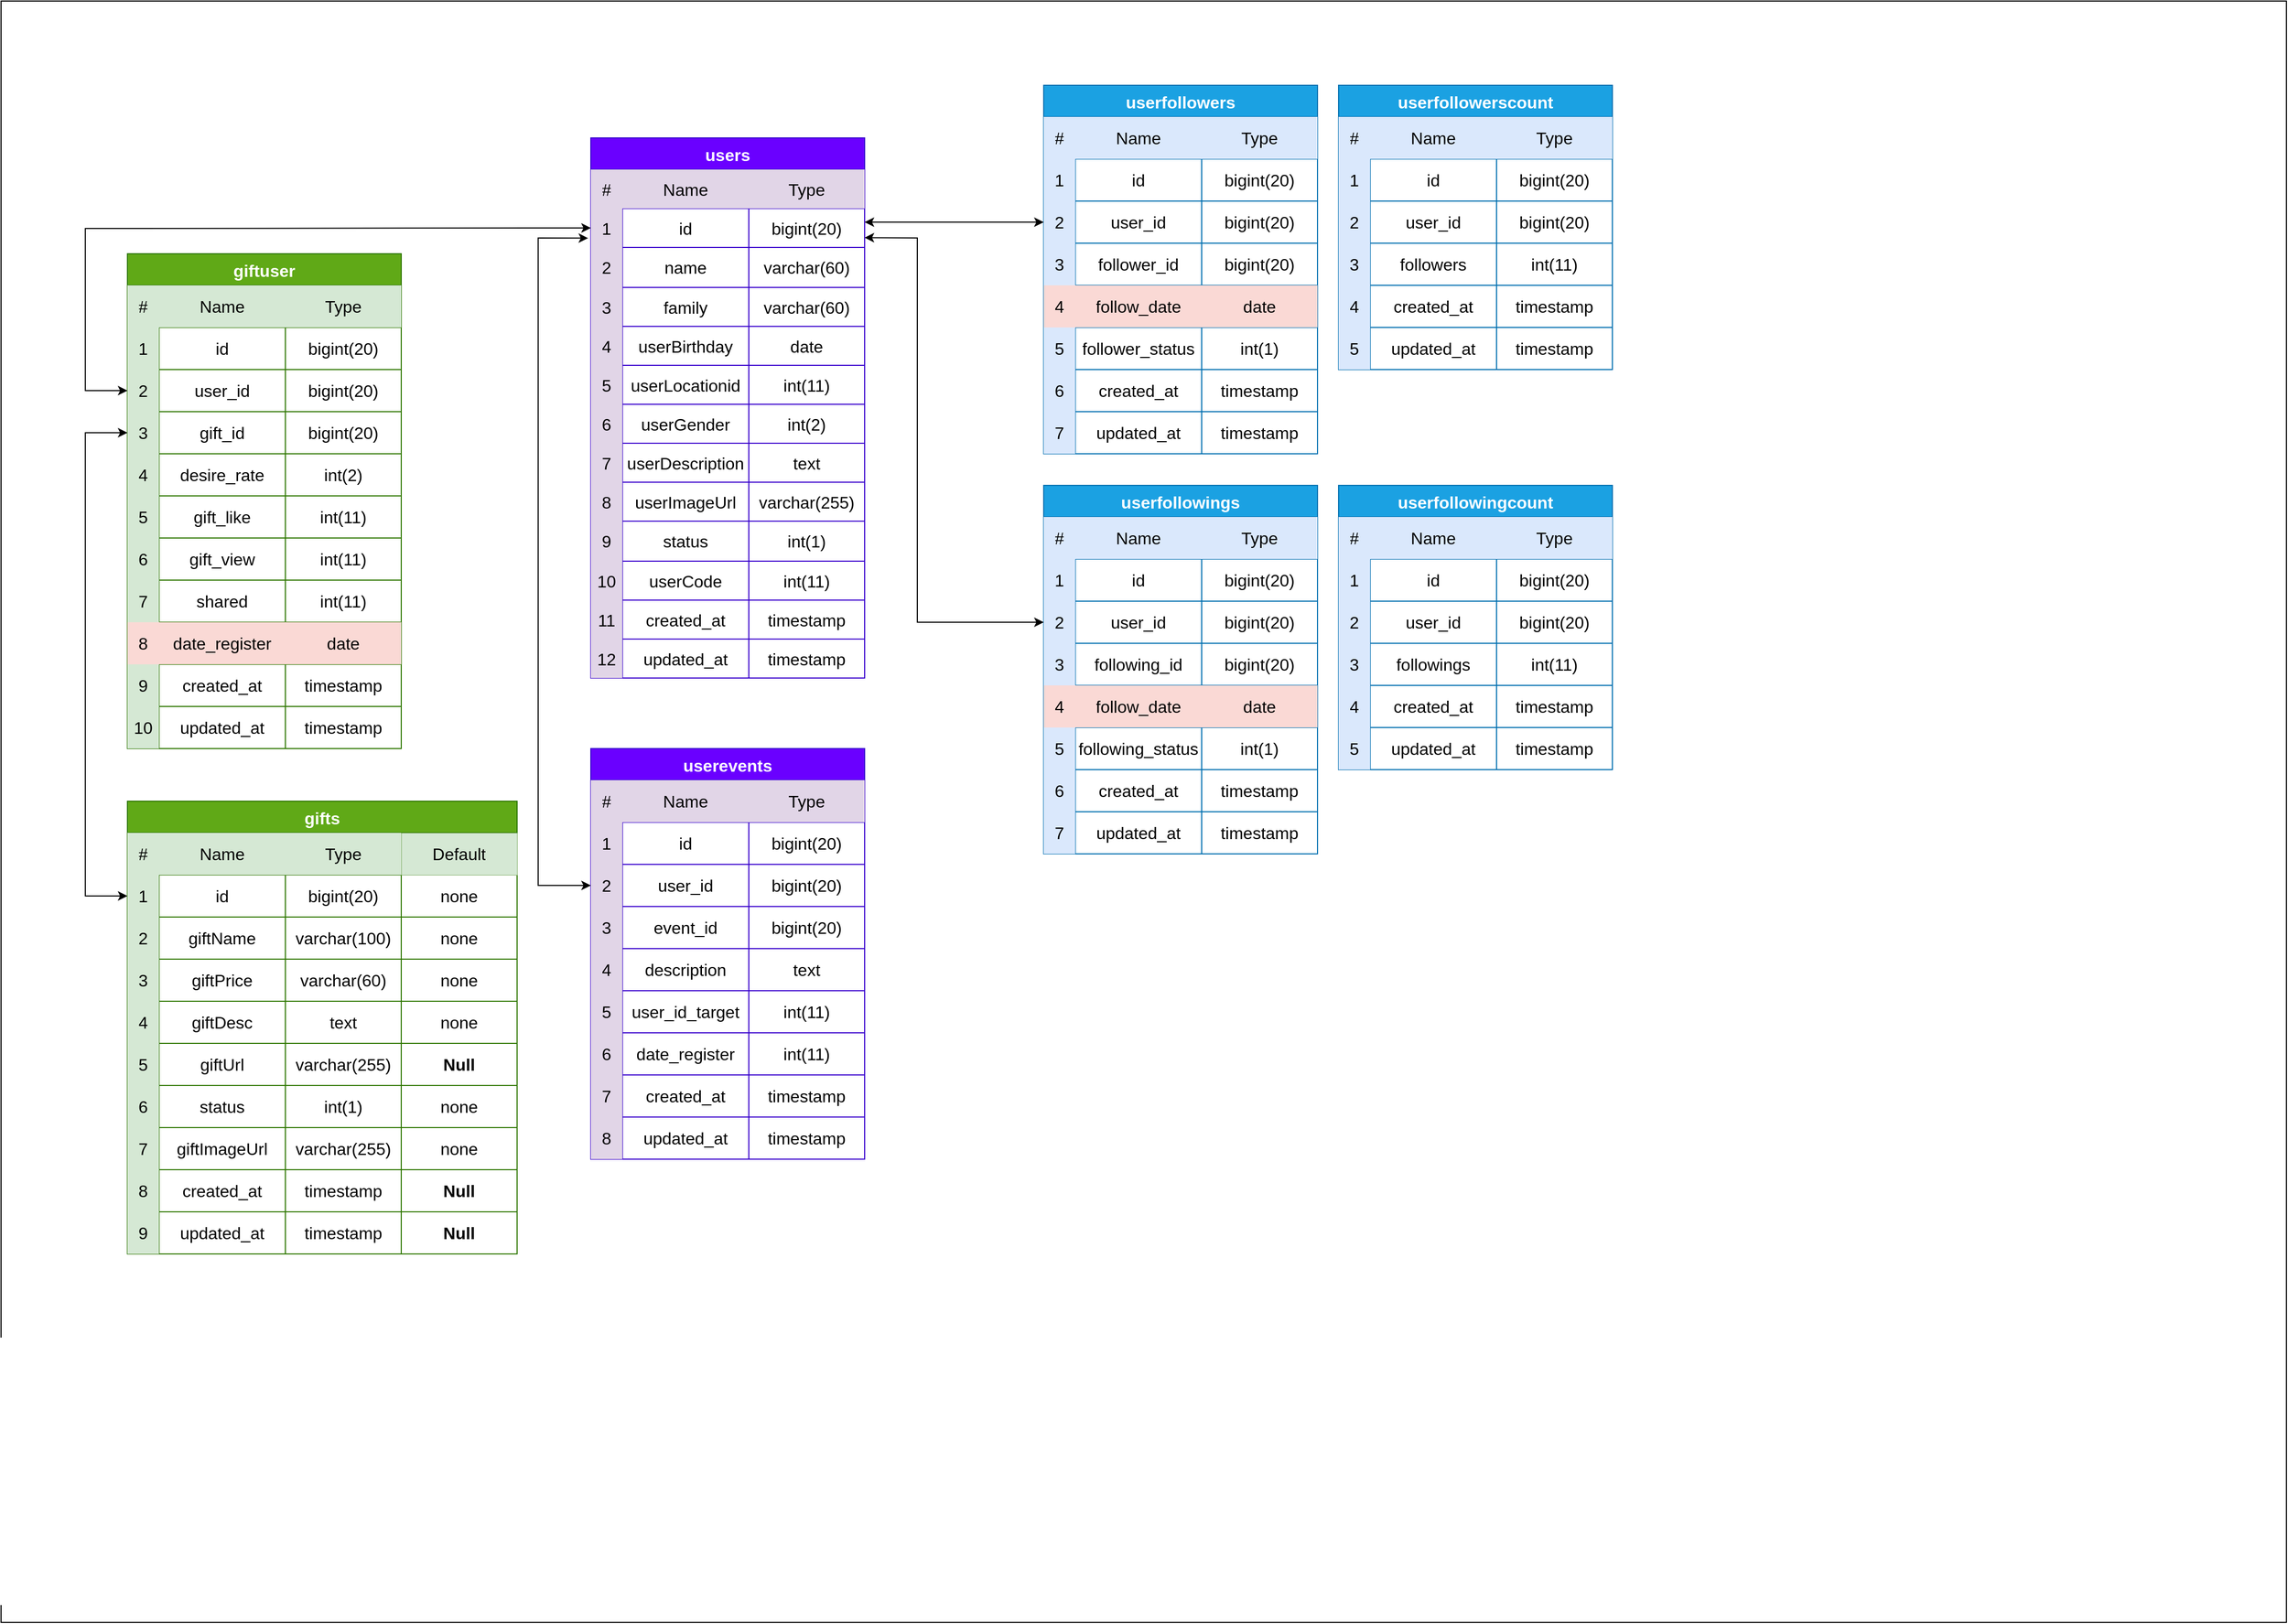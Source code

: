 <mxfile version="21.2.0" type="github">
  <diagram name="Page-1" id="1cAd2nDwjsuSkOFRcKNs">
    <mxGraphModel dx="1173" dy="1727" grid="1" gridSize="10" guides="1" tooltips="1" connect="1" arrows="1" fold="1" page="1" pageScale="1" pageWidth="850" pageHeight="1100" math="0" shadow="0">
      <root>
        <mxCell id="0" />
        <mxCell id="1" parent="0" />
        <mxCell id="7DghH40DVmf2UqbDNmO2-2" value="" style="rounded=0;whiteSpace=wrap;html=1;movable=0;resizable=0;rotatable=0;deletable=0;editable=0;locked=1;connectable=0;" parent="1" vertex="1">
          <mxGeometry x="90" y="-40" width="2170" height="1540" as="geometry" />
        </mxCell>
        <mxCell id="Wzq_B5PDZpnjMC2i0YFz-1" value="users" style="shape=table;startSize=30;container=1;collapsible=0;childLayout=tableLayout;strokeColor=#3700CC;fontSize=16;fillColor=#6a00ff;fontColor=#ffffff;fontStyle=1" parent="1" vertex="1">
          <mxGeometry x="650" y="90" width="260" height="513" as="geometry" />
        </mxCell>
        <mxCell id="Wzq_B5PDZpnjMC2i0YFz-23" style="shape=tableRow;horizontal=0;startSize=0;swimlaneHead=0;swimlaneBody=0;strokeColor=inherit;top=0;left=0;bottom=0;right=0;collapsible=0;dropTarget=0;fillColor=none;points=[[0,0.5],[1,0.5]];portConstraint=eastwest;fontSize=16;" parent="Wzq_B5PDZpnjMC2i0YFz-1" vertex="1">
          <mxGeometry y="30" width="260" height="37" as="geometry" />
        </mxCell>
        <mxCell id="Wzq_B5PDZpnjMC2i0YFz-24" value="#" style="shape=partialRectangle;html=1;whiteSpace=wrap;connectable=0;strokeColor=#9673a6;overflow=hidden;fillColor=#e1d5e7;top=0;left=0;bottom=0;right=0;pointerEvents=1;fontSize=16;" parent="Wzq_B5PDZpnjMC2i0YFz-23" vertex="1">
          <mxGeometry width="30" height="37" as="geometry">
            <mxRectangle width="30" height="37" as="alternateBounds" />
          </mxGeometry>
        </mxCell>
        <mxCell id="Wzq_B5PDZpnjMC2i0YFz-25" value="Name" style="shape=partialRectangle;html=1;whiteSpace=wrap;connectable=0;strokeColor=#9673a6;overflow=hidden;fillColor=#e1d5e7;top=0;left=0;bottom=0;right=0;pointerEvents=1;fontSize=16;" parent="Wzq_B5PDZpnjMC2i0YFz-23" vertex="1">
          <mxGeometry x="30" width="120" height="37" as="geometry">
            <mxRectangle width="120" height="37" as="alternateBounds" />
          </mxGeometry>
        </mxCell>
        <mxCell id="Wzq_B5PDZpnjMC2i0YFz-26" value="Type" style="shape=partialRectangle;html=1;whiteSpace=wrap;connectable=0;strokeColor=#9673a6;overflow=hidden;fillColor=#e1d5e7;top=0;left=0;bottom=0;right=0;pointerEvents=1;fontSize=16;" parent="Wzq_B5PDZpnjMC2i0YFz-23" vertex="1">
          <mxGeometry x="150" width="110" height="37" as="geometry">
            <mxRectangle width="110" height="37" as="alternateBounds" />
          </mxGeometry>
        </mxCell>
        <mxCell id="Wzq_B5PDZpnjMC2i0YFz-176" value="" style="shape=tableRow;horizontal=0;startSize=0;swimlaneHead=0;swimlaneBody=0;strokeColor=inherit;top=0;left=0;bottom=0;right=0;collapsible=0;dropTarget=0;fillColor=none;points=[[0,0.5],[1,0.5]];portConstraint=eastwest;fontSize=16;" parent="Wzq_B5PDZpnjMC2i0YFz-1" vertex="1">
          <mxGeometry y="67" width="260" height="37" as="geometry" />
        </mxCell>
        <mxCell id="Wzq_B5PDZpnjMC2i0YFz-177" value="1" style="shape=partialRectangle;html=1;whiteSpace=wrap;connectable=0;strokeColor=#9673a6;overflow=hidden;fillColor=#e1d5e7;top=0;left=0;bottom=0;right=0;pointerEvents=1;fontSize=16;" parent="Wzq_B5PDZpnjMC2i0YFz-176" vertex="1">
          <mxGeometry width="30" height="37" as="geometry">
            <mxRectangle width="30" height="37" as="alternateBounds" />
          </mxGeometry>
        </mxCell>
        <mxCell id="Wzq_B5PDZpnjMC2i0YFz-178" value="id" style="shape=partialRectangle;html=1;whiteSpace=wrap;connectable=0;strokeColor=inherit;overflow=hidden;fillColor=none;top=0;left=0;bottom=0;right=0;pointerEvents=1;fontSize=16;" parent="Wzq_B5PDZpnjMC2i0YFz-176" vertex="1">
          <mxGeometry x="30" width="120" height="37" as="geometry">
            <mxRectangle width="120" height="37" as="alternateBounds" />
          </mxGeometry>
        </mxCell>
        <mxCell id="Wzq_B5PDZpnjMC2i0YFz-179" value="bigint(20)" style="shape=partialRectangle;html=1;whiteSpace=wrap;connectable=0;strokeColor=inherit;overflow=hidden;fillColor=none;top=0;left=0;bottom=0;right=0;pointerEvents=1;fontSize=16;" parent="Wzq_B5PDZpnjMC2i0YFz-176" vertex="1">
          <mxGeometry x="150" width="110" height="37" as="geometry">
            <mxRectangle width="110" height="37" as="alternateBounds" />
          </mxGeometry>
        </mxCell>
        <mxCell id="Wzq_B5PDZpnjMC2i0YFz-6" value="" style="shape=tableRow;horizontal=0;startSize=0;swimlaneHead=0;swimlaneBody=0;strokeColor=inherit;top=0;left=0;bottom=0;right=0;collapsible=0;dropTarget=0;fillColor=none;points=[[0,0.5],[1,0.5]];portConstraint=eastwest;fontSize=16;" parent="Wzq_B5PDZpnjMC2i0YFz-1" vertex="1">
          <mxGeometry y="104" width="260" height="38" as="geometry" />
        </mxCell>
        <mxCell id="Wzq_B5PDZpnjMC2i0YFz-7" value="2" style="shape=partialRectangle;html=1;whiteSpace=wrap;connectable=0;strokeColor=#9673a6;overflow=hidden;fillColor=#e1d5e7;top=0;left=0;bottom=0;right=0;pointerEvents=1;fontSize=16;" parent="Wzq_B5PDZpnjMC2i0YFz-6" vertex="1">
          <mxGeometry width="30" height="38" as="geometry">
            <mxRectangle width="30" height="38" as="alternateBounds" />
          </mxGeometry>
        </mxCell>
        <mxCell id="Wzq_B5PDZpnjMC2i0YFz-8" value="name" style="shape=partialRectangle;html=1;whiteSpace=wrap;connectable=0;strokeColor=inherit;overflow=hidden;fillColor=none;top=0;left=0;bottom=0;right=0;pointerEvents=1;fontSize=16;" parent="Wzq_B5PDZpnjMC2i0YFz-6" vertex="1">
          <mxGeometry x="30" width="120" height="38" as="geometry">
            <mxRectangle width="120" height="38" as="alternateBounds" />
          </mxGeometry>
        </mxCell>
        <mxCell id="Wzq_B5PDZpnjMC2i0YFz-9" value="varchar(60)" style="shape=partialRectangle;html=1;whiteSpace=wrap;connectable=0;strokeColor=inherit;overflow=hidden;fillColor=none;top=0;left=0;bottom=0;right=0;pointerEvents=1;fontSize=16;" parent="Wzq_B5PDZpnjMC2i0YFz-6" vertex="1">
          <mxGeometry x="150" width="110" height="38" as="geometry">
            <mxRectangle width="110" height="38" as="alternateBounds" />
          </mxGeometry>
        </mxCell>
        <mxCell id="Wzq_B5PDZpnjMC2i0YFz-10" value="" style="shape=tableRow;horizontal=0;startSize=0;swimlaneHead=0;swimlaneBody=0;strokeColor=inherit;top=0;left=0;bottom=0;right=0;collapsible=0;dropTarget=0;fillColor=none;points=[[0,0.5],[1,0.5]];portConstraint=eastwest;fontSize=16;" parent="Wzq_B5PDZpnjMC2i0YFz-1" vertex="1">
          <mxGeometry y="142" width="260" height="37" as="geometry" />
        </mxCell>
        <mxCell id="Wzq_B5PDZpnjMC2i0YFz-11" value="3" style="shape=partialRectangle;html=1;whiteSpace=wrap;connectable=0;strokeColor=#9673a6;overflow=hidden;fillColor=#e1d5e7;top=0;left=0;bottom=0;right=0;pointerEvents=1;fontSize=16;" parent="Wzq_B5PDZpnjMC2i0YFz-10" vertex="1">
          <mxGeometry width="30" height="37" as="geometry">
            <mxRectangle width="30" height="37" as="alternateBounds" />
          </mxGeometry>
        </mxCell>
        <mxCell id="Wzq_B5PDZpnjMC2i0YFz-12" value="family" style="shape=partialRectangle;html=1;whiteSpace=wrap;connectable=0;strokeColor=inherit;overflow=hidden;fillColor=none;top=0;left=0;bottom=0;right=0;pointerEvents=1;fontSize=16;" parent="Wzq_B5PDZpnjMC2i0YFz-10" vertex="1">
          <mxGeometry x="30" width="120" height="37" as="geometry">
            <mxRectangle width="120" height="37" as="alternateBounds" />
          </mxGeometry>
        </mxCell>
        <mxCell id="Wzq_B5PDZpnjMC2i0YFz-13" value="varchar(60)" style="shape=partialRectangle;html=1;whiteSpace=wrap;connectable=0;strokeColor=inherit;overflow=hidden;fillColor=none;top=0;left=0;bottom=0;right=0;pointerEvents=1;fontSize=16;" parent="Wzq_B5PDZpnjMC2i0YFz-10" vertex="1">
          <mxGeometry x="150" width="110" height="37" as="geometry">
            <mxRectangle width="110" height="37" as="alternateBounds" />
          </mxGeometry>
        </mxCell>
        <mxCell id="Wzq_B5PDZpnjMC2i0YFz-43" style="shape=tableRow;horizontal=0;startSize=0;swimlaneHead=0;swimlaneBody=0;strokeColor=inherit;top=0;left=0;bottom=0;right=0;collapsible=0;dropTarget=0;fillColor=none;points=[[0,0.5],[1,0.5]];portConstraint=eastwest;fontSize=16;" parent="Wzq_B5PDZpnjMC2i0YFz-1" vertex="1">
          <mxGeometry y="179" width="260" height="37" as="geometry" />
        </mxCell>
        <mxCell id="Wzq_B5PDZpnjMC2i0YFz-44" value="4" style="shape=partialRectangle;html=1;whiteSpace=wrap;connectable=0;strokeColor=#9673a6;overflow=hidden;fillColor=#e1d5e7;top=0;left=0;bottom=0;right=0;pointerEvents=1;fontSize=16;" parent="Wzq_B5PDZpnjMC2i0YFz-43" vertex="1">
          <mxGeometry width="30" height="37" as="geometry">
            <mxRectangle width="30" height="37" as="alternateBounds" />
          </mxGeometry>
        </mxCell>
        <mxCell id="Wzq_B5PDZpnjMC2i0YFz-45" value="userBirthday" style="shape=partialRectangle;html=1;whiteSpace=wrap;connectable=0;strokeColor=inherit;overflow=hidden;fillColor=none;top=0;left=0;bottom=0;right=0;pointerEvents=1;fontSize=16;" parent="Wzq_B5PDZpnjMC2i0YFz-43" vertex="1">
          <mxGeometry x="30" width="120" height="37" as="geometry">
            <mxRectangle width="120" height="37" as="alternateBounds" />
          </mxGeometry>
        </mxCell>
        <mxCell id="Wzq_B5PDZpnjMC2i0YFz-46" value="date" style="shape=partialRectangle;html=1;whiteSpace=wrap;connectable=0;strokeColor=inherit;overflow=hidden;fillColor=none;top=0;left=0;bottom=0;right=0;pointerEvents=1;fontSize=16;" parent="Wzq_B5PDZpnjMC2i0YFz-43" vertex="1">
          <mxGeometry x="150" width="110" height="37" as="geometry">
            <mxRectangle width="110" height="37" as="alternateBounds" />
          </mxGeometry>
        </mxCell>
        <mxCell id="Wzq_B5PDZpnjMC2i0YFz-39" style="shape=tableRow;horizontal=0;startSize=0;swimlaneHead=0;swimlaneBody=0;strokeColor=inherit;top=0;left=0;bottom=0;right=0;collapsible=0;dropTarget=0;fillColor=none;points=[[0,0.5],[1,0.5]];portConstraint=eastwest;fontSize=16;" parent="Wzq_B5PDZpnjMC2i0YFz-1" vertex="1">
          <mxGeometry y="216" width="260" height="37" as="geometry" />
        </mxCell>
        <mxCell id="Wzq_B5PDZpnjMC2i0YFz-40" value="5" style="shape=partialRectangle;html=1;whiteSpace=wrap;connectable=0;strokeColor=#9673a6;overflow=hidden;fillColor=#e1d5e7;top=0;left=0;bottom=0;right=0;pointerEvents=1;fontSize=16;" parent="Wzq_B5PDZpnjMC2i0YFz-39" vertex="1">
          <mxGeometry width="30" height="37" as="geometry">
            <mxRectangle width="30" height="37" as="alternateBounds" />
          </mxGeometry>
        </mxCell>
        <mxCell id="Wzq_B5PDZpnjMC2i0YFz-41" value="userLocationid" style="shape=partialRectangle;html=1;whiteSpace=wrap;connectable=0;strokeColor=inherit;overflow=hidden;fillColor=none;top=0;left=0;bottom=0;right=0;pointerEvents=1;fontSize=16;" parent="Wzq_B5PDZpnjMC2i0YFz-39" vertex="1">
          <mxGeometry x="30" width="120" height="37" as="geometry">
            <mxRectangle width="120" height="37" as="alternateBounds" />
          </mxGeometry>
        </mxCell>
        <mxCell id="Wzq_B5PDZpnjMC2i0YFz-42" value="int(11)" style="shape=partialRectangle;html=1;whiteSpace=wrap;connectable=0;strokeColor=inherit;overflow=hidden;fillColor=none;top=0;left=0;bottom=0;right=0;pointerEvents=1;fontSize=16;" parent="Wzq_B5PDZpnjMC2i0YFz-39" vertex="1">
          <mxGeometry x="150" width="110" height="37" as="geometry">
            <mxRectangle width="110" height="37" as="alternateBounds" />
          </mxGeometry>
        </mxCell>
        <mxCell id="Wzq_B5PDZpnjMC2i0YFz-35" style="shape=tableRow;horizontal=0;startSize=0;swimlaneHead=0;swimlaneBody=0;strokeColor=inherit;top=0;left=0;bottom=0;right=0;collapsible=0;dropTarget=0;fillColor=none;points=[[0,0.5],[1,0.5]];portConstraint=eastwest;fontSize=16;" parent="Wzq_B5PDZpnjMC2i0YFz-1" vertex="1">
          <mxGeometry y="253" width="260" height="37" as="geometry" />
        </mxCell>
        <mxCell id="Wzq_B5PDZpnjMC2i0YFz-36" value="6" style="shape=partialRectangle;html=1;whiteSpace=wrap;connectable=0;strokeColor=#9673a6;overflow=hidden;fillColor=#e1d5e7;top=0;left=0;bottom=0;right=0;pointerEvents=1;fontSize=16;" parent="Wzq_B5PDZpnjMC2i0YFz-35" vertex="1">
          <mxGeometry width="30" height="37" as="geometry">
            <mxRectangle width="30" height="37" as="alternateBounds" />
          </mxGeometry>
        </mxCell>
        <mxCell id="Wzq_B5PDZpnjMC2i0YFz-37" value="userGender" style="shape=partialRectangle;html=1;whiteSpace=wrap;connectable=0;strokeColor=inherit;overflow=hidden;fillColor=none;top=0;left=0;bottom=0;right=0;pointerEvents=1;fontSize=16;" parent="Wzq_B5PDZpnjMC2i0YFz-35" vertex="1">
          <mxGeometry x="30" width="120" height="37" as="geometry">
            <mxRectangle width="120" height="37" as="alternateBounds" />
          </mxGeometry>
        </mxCell>
        <mxCell id="Wzq_B5PDZpnjMC2i0YFz-38" value="int(2)" style="shape=partialRectangle;html=1;whiteSpace=wrap;connectable=0;strokeColor=inherit;overflow=hidden;fillColor=none;top=0;left=0;bottom=0;right=0;pointerEvents=1;fontSize=16;" parent="Wzq_B5PDZpnjMC2i0YFz-35" vertex="1">
          <mxGeometry x="150" width="110" height="37" as="geometry">
            <mxRectangle width="110" height="37" as="alternateBounds" />
          </mxGeometry>
        </mxCell>
        <mxCell id="Wzq_B5PDZpnjMC2i0YFz-31" style="shape=tableRow;horizontal=0;startSize=0;swimlaneHead=0;swimlaneBody=0;strokeColor=inherit;top=0;left=0;bottom=0;right=0;collapsible=0;dropTarget=0;fillColor=none;points=[[0,0.5],[1,0.5]];portConstraint=eastwest;fontSize=16;" parent="Wzq_B5PDZpnjMC2i0YFz-1" vertex="1">
          <mxGeometry y="290" width="260" height="37" as="geometry" />
        </mxCell>
        <mxCell id="Wzq_B5PDZpnjMC2i0YFz-32" value="7" style="shape=partialRectangle;html=1;whiteSpace=wrap;connectable=0;strokeColor=#9673a6;overflow=hidden;fillColor=#e1d5e7;top=0;left=0;bottom=0;right=0;pointerEvents=1;fontSize=16;" parent="Wzq_B5PDZpnjMC2i0YFz-31" vertex="1">
          <mxGeometry width="30" height="37" as="geometry">
            <mxRectangle width="30" height="37" as="alternateBounds" />
          </mxGeometry>
        </mxCell>
        <mxCell id="Wzq_B5PDZpnjMC2i0YFz-33" value="userDescription" style="shape=partialRectangle;html=1;whiteSpace=wrap;connectable=0;strokeColor=inherit;overflow=hidden;fillColor=none;top=0;left=0;bottom=0;right=0;pointerEvents=1;fontSize=16;" parent="Wzq_B5PDZpnjMC2i0YFz-31" vertex="1">
          <mxGeometry x="30" width="120" height="37" as="geometry">
            <mxRectangle width="120" height="37" as="alternateBounds" />
          </mxGeometry>
        </mxCell>
        <mxCell id="Wzq_B5PDZpnjMC2i0YFz-34" value="text" style="shape=partialRectangle;html=1;whiteSpace=wrap;connectable=0;strokeColor=inherit;overflow=hidden;fillColor=none;top=0;left=0;bottom=0;right=0;pointerEvents=1;fontSize=16;" parent="Wzq_B5PDZpnjMC2i0YFz-31" vertex="1">
          <mxGeometry x="150" width="110" height="37" as="geometry">
            <mxRectangle width="110" height="37" as="alternateBounds" />
          </mxGeometry>
        </mxCell>
        <mxCell id="Wzq_B5PDZpnjMC2i0YFz-27" style="shape=tableRow;horizontal=0;startSize=0;swimlaneHead=0;swimlaneBody=0;strokeColor=inherit;top=0;left=0;bottom=0;right=0;collapsible=0;dropTarget=0;fillColor=none;points=[[0,0.5],[1,0.5]];portConstraint=eastwest;fontSize=16;" parent="Wzq_B5PDZpnjMC2i0YFz-1" vertex="1">
          <mxGeometry y="327" width="260" height="37" as="geometry" />
        </mxCell>
        <mxCell id="Wzq_B5PDZpnjMC2i0YFz-28" value="8" style="shape=partialRectangle;html=1;whiteSpace=wrap;connectable=0;strokeColor=#9673a6;overflow=hidden;fillColor=#e1d5e7;top=0;left=0;bottom=0;right=0;pointerEvents=1;fontSize=16;" parent="Wzq_B5PDZpnjMC2i0YFz-27" vertex="1">
          <mxGeometry width="30" height="37" as="geometry">
            <mxRectangle width="30" height="37" as="alternateBounds" />
          </mxGeometry>
        </mxCell>
        <mxCell id="Wzq_B5PDZpnjMC2i0YFz-29" value="userImageUrl" style="shape=partialRectangle;html=1;whiteSpace=wrap;connectable=0;strokeColor=inherit;overflow=hidden;fillColor=none;top=0;left=0;bottom=0;right=0;pointerEvents=1;fontSize=16;" parent="Wzq_B5PDZpnjMC2i0YFz-27" vertex="1">
          <mxGeometry x="30" width="120" height="37" as="geometry">
            <mxRectangle width="120" height="37" as="alternateBounds" />
          </mxGeometry>
        </mxCell>
        <mxCell id="Wzq_B5PDZpnjMC2i0YFz-30" value="varchar(255)" style="shape=partialRectangle;html=1;whiteSpace=wrap;connectable=0;strokeColor=inherit;overflow=hidden;fillColor=none;top=0;left=0;bottom=0;right=0;pointerEvents=1;fontSize=16;" parent="Wzq_B5PDZpnjMC2i0YFz-27" vertex="1">
          <mxGeometry x="150" width="110" height="37" as="geometry">
            <mxRectangle width="110" height="37" as="alternateBounds" />
          </mxGeometry>
        </mxCell>
        <mxCell id="Wzq_B5PDZpnjMC2i0YFz-55" style="shape=tableRow;horizontal=0;startSize=0;swimlaneHead=0;swimlaneBody=0;strokeColor=inherit;top=0;left=0;bottom=0;right=0;collapsible=0;dropTarget=0;fillColor=none;points=[[0,0.5],[1,0.5]];portConstraint=eastwest;fontSize=16;" parent="Wzq_B5PDZpnjMC2i0YFz-1" vertex="1">
          <mxGeometry y="364" width="260" height="38" as="geometry" />
        </mxCell>
        <mxCell id="Wzq_B5PDZpnjMC2i0YFz-56" value="9" style="shape=partialRectangle;html=1;whiteSpace=wrap;connectable=0;strokeColor=#9673a6;overflow=hidden;fillColor=#e1d5e7;top=0;left=0;bottom=0;right=0;pointerEvents=1;fontSize=16;" parent="Wzq_B5PDZpnjMC2i0YFz-55" vertex="1">
          <mxGeometry width="30" height="38" as="geometry">
            <mxRectangle width="30" height="38" as="alternateBounds" />
          </mxGeometry>
        </mxCell>
        <mxCell id="Wzq_B5PDZpnjMC2i0YFz-57" value="status" style="shape=partialRectangle;html=1;whiteSpace=wrap;connectable=0;strokeColor=inherit;overflow=hidden;fillColor=none;top=0;left=0;bottom=0;right=0;pointerEvents=1;fontSize=16;" parent="Wzq_B5PDZpnjMC2i0YFz-55" vertex="1">
          <mxGeometry x="30" width="120" height="38" as="geometry">
            <mxRectangle width="120" height="38" as="alternateBounds" />
          </mxGeometry>
        </mxCell>
        <mxCell id="Wzq_B5PDZpnjMC2i0YFz-58" value="int(1)" style="shape=partialRectangle;html=1;whiteSpace=wrap;connectable=0;strokeColor=inherit;overflow=hidden;fillColor=none;top=0;left=0;bottom=0;right=0;pointerEvents=1;fontSize=16;" parent="Wzq_B5PDZpnjMC2i0YFz-55" vertex="1">
          <mxGeometry x="150" width="110" height="38" as="geometry">
            <mxRectangle width="110" height="38" as="alternateBounds" />
          </mxGeometry>
        </mxCell>
        <mxCell id="Wzq_B5PDZpnjMC2i0YFz-51" style="shape=tableRow;horizontal=0;startSize=0;swimlaneHead=0;swimlaneBody=0;strokeColor=inherit;top=0;left=0;bottom=0;right=0;collapsible=0;dropTarget=0;fillColor=none;points=[[0,0.5],[1,0.5]];portConstraint=eastwest;fontSize=16;" parent="Wzq_B5PDZpnjMC2i0YFz-1" vertex="1">
          <mxGeometry y="402" width="260" height="37" as="geometry" />
        </mxCell>
        <mxCell id="Wzq_B5PDZpnjMC2i0YFz-52" value="10" style="shape=partialRectangle;html=1;whiteSpace=wrap;connectable=0;strokeColor=#9673a6;overflow=hidden;fillColor=#e1d5e7;top=0;left=0;bottom=0;right=0;pointerEvents=1;fontSize=16;" parent="Wzq_B5PDZpnjMC2i0YFz-51" vertex="1">
          <mxGeometry width="30" height="37" as="geometry">
            <mxRectangle width="30" height="37" as="alternateBounds" />
          </mxGeometry>
        </mxCell>
        <mxCell id="Wzq_B5PDZpnjMC2i0YFz-53" value="userCode" style="shape=partialRectangle;html=1;whiteSpace=wrap;connectable=0;strokeColor=inherit;overflow=hidden;fillColor=none;top=0;left=0;bottom=0;right=0;pointerEvents=1;fontSize=16;" parent="Wzq_B5PDZpnjMC2i0YFz-51" vertex="1">
          <mxGeometry x="30" width="120" height="37" as="geometry">
            <mxRectangle width="120" height="37" as="alternateBounds" />
          </mxGeometry>
        </mxCell>
        <mxCell id="Wzq_B5PDZpnjMC2i0YFz-54" value="int(11)" style="shape=partialRectangle;html=1;whiteSpace=wrap;connectable=0;strokeColor=inherit;overflow=hidden;fillColor=none;top=0;left=0;bottom=0;right=0;pointerEvents=1;fontSize=16;" parent="Wzq_B5PDZpnjMC2i0YFz-51" vertex="1">
          <mxGeometry x="150" width="110" height="37" as="geometry">
            <mxRectangle width="110" height="37" as="alternateBounds" />
          </mxGeometry>
        </mxCell>
        <mxCell id="Wzq_B5PDZpnjMC2i0YFz-47" style="shape=tableRow;horizontal=0;startSize=0;swimlaneHead=0;swimlaneBody=0;strokeColor=inherit;top=0;left=0;bottom=0;right=0;collapsible=0;dropTarget=0;fillColor=none;points=[[0,0.5],[1,0.5]];portConstraint=eastwest;fontSize=16;" parent="Wzq_B5PDZpnjMC2i0YFz-1" vertex="1">
          <mxGeometry y="439" width="260" height="37" as="geometry" />
        </mxCell>
        <mxCell id="Wzq_B5PDZpnjMC2i0YFz-48" value="11" style="shape=partialRectangle;html=1;whiteSpace=wrap;connectable=0;strokeColor=#9673a6;overflow=hidden;fillColor=#e1d5e7;top=0;left=0;bottom=0;right=0;pointerEvents=1;fontSize=16;" parent="Wzq_B5PDZpnjMC2i0YFz-47" vertex="1">
          <mxGeometry width="30" height="37" as="geometry">
            <mxRectangle width="30" height="37" as="alternateBounds" />
          </mxGeometry>
        </mxCell>
        <mxCell id="Wzq_B5PDZpnjMC2i0YFz-49" value="created_at" style="shape=partialRectangle;html=1;whiteSpace=wrap;connectable=0;strokeColor=inherit;overflow=hidden;fillColor=none;top=0;left=0;bottom=0;right=0;pointerEvents=1;fontSize=16;" parent="Wzq_B5PDZpnjMC2i0YFz-47" vertex="1">
          <mxGeometry x="30" width="120" height="37" as="geometry">
            <mxRectangle width="120" height="37" as="alternateBounds" />
          </mxGeometry>
        </mxCell>
        <mxCell id="Wzq_B5PDZpnjMC2i0YFz-50" value="timestamp" style="shape=partialRectangle;html=1;whiteSpace=wrap;connectable=0;strokeColor=inherit;overflow=hidden;fillColor=none;top=0;left=0;bottom=0;right=0;pointerEvents=1;fontSize=16;" parent="Wzq_B5PDZpnjMC2i0YFz-47" vertex="1">
          <mxGeometry x="150" width="110" height="37" as="geometry">
            <mxRectangle width="110" height="37" as="alternateBounds" />
          </mxGeometry>
        </mxCell>
        <mxCell id="Wzq_B5PDZpnjMC2i0YFz-59" style="shape=tableRow;horizontal=0;startSize=0;swimlaneHead=0;swimlaneBody=0;strokeColor=inherit;top=0;left=0;bottom=0;right=0;collapsible=0;dropTarget=0;fillColor=none;points=[[0,0.5],[1,0.5]];portConstraint=eastwest;fontSize=16;" parent="Wzq_B5PDZpnjMC2i0YFz-1" vertex="1">
          <mxGeometry y="476" width="260" height="37" as="geometry" />
        </mxCell>
        <mxCell id="Wzq_B5PDZpnjMC2i0YFz-60" value="12" style="shape=partialRectangle;html=1;whiteSpace=wrap;connectable=0;strokeColor=#9673a6;overflow=hidden;fillColor=#e1d5e7;top=0;left=0;bottom=0;right=0;pointerEvents=1;fontSize=16;" parent="Wzq_B5PDZpnjMC2i0YFz-59" vertex="1">
          <mxGeometry width="30" height="37" as="geometry">
            <mxRectangle width="30" height="37" as="alternateBounds" />
          </mxGeometry>
        </mxCell>
        <mxCell id="Wzq_B5PDZpnjMC2i0YFz-61" value="updated_at" style="shape=partialRectangle;html=1;whiteSpace=wrap;connectable=0;strokeColor=inherit;overflow=hidden;fillColor=none;top=0;left=0;bottom=0;right=0;pointerEvents=1;fontSize=16;" parent="Wzq_B5PDZpnjMC2i0YFz-59" vertex="1">
          <mxGeometry x="30" width="120" height="37" as="geometry">
            <mxRectangle width="120" height="37" as="alternateBounds" />
          </mxGeometry>
        </mxCell>
        <mxCell id="Wzq_B5PDZpnjMC2i0YFz-62" value="timestamp" style="shape=partialRectangle;html=1;whiteSpace=wrap;connectable=0;strokeColor=inherit;overflow=hidden;fillColor=none;top=0;left=0;bottom=0;right=0;pointerEvents=1;fontSize=16;" parent="Wzq_B5PDZpnjMC2i0YFz-59" vertex="1">
          <mxGeometry x="150" width="110" height="37" as="geometry">
            <mxRectangle width="110" height="37" as="alternateBounds" />
          </mxGeometry>
        </mxCell>
        <mxCell id="Wzq_B5PDZpnjMC2i0YFz-77" value="gifts" style="shape=table;startSize=30;container=1;collapsible=0;childLayout=tableLayout;strokeColor=#2D7600;fontSize=16;fillColor=#60a917;fontColor=#ffffff;fontStyle=1;strokeWidth=1;labelBackgroundColor=none;" parent="1" vertex="1">
          <mxGeometry x="210" y="720" width="370" height="430" as="geometry" />
        </mxCell>
        <mxCell id="Wzq_B5PDZpnjMC2i0YFz-78" style="shape=tableRow;horizontal=0;startSize=0;swimlaneHead=0;swimlaneBody=0;strokeColor=inherit;top=0;left=0;bottom=0;right=0;collapsible=0;dropTarget=0;fillColor=none;points=[[0,0.5],[1,0.5]];portConstraint=eastwest;fontSize=16;fontStyle=0;fontColor=default;labelBackgroundColor=none;" parent="Wzq_B5PDZpnjMC2i0YFz-77" vertex="1">
          <mxGeometry y="30" width="370" height="40" as="geometry" />
        </mxCell>
        <mxCell id="Wzq_B5PDZpnjMC2i0YFz-79" value="#" style="shape=partialRectangle;html=1;whiteSpace=wrap;connectable=0;strokeColor=#82b366;overflow=hidden;fillColor=#d5e8d4;top=0;left=0;bottom=0;right=0;pointerEvents=1;fontSize=16;fontStyle=0;fontColor=default;labelBackgroundColor=none;" parent="Wzq_B5PDZpnjMC2i0YFz-78" vertex="1">
          <mxGeometry width="30" height="40" as="geometry">
            <mxRectangle width="30" height="40" as="alternateBounds" />
          </mxGeometry>
        </mxCell>
        <mxCell id="Wzq_B5PDZpnjMC2i0YFz-80" value="Name" style="shape=partialRectangle;html=1;whiteSpace=wrap;connectable=0;strokeColor=#82b366;overflow=hidden;fillColor=#d5e8d4;top=0;left=0;bottom=0;right=0;pointerEvents=1;fontSize=16;fontStyle=0;fontColor=default;labelBackgroundColor=none;" parent="Wzq_B5PDZpnjMC2i0YFz-78" vertex="1">
          <mxGeometry x="30" width="120" height="40" as="geometry">
            <mxRectangle width="120" height="40" as="alternateBounds" />
          </mxGeometry>
        </mxCell>
        <mxCell id="Wzq_B5PDZpnjMC2i0YFz-81" value="Type" style="shape=partialRectangle;html=1;whiteSpace=wrap;connectable=0;strokeColor=#82b366;overflow=hidden;fillColor=#d5e8d4;top=0;left=0;bottom=0;right=0;pointerEvents=1;fontSize=16;fontStyle=0;fontColor=default;labelBackgroundColor=none;" parent="Wzq_B5PDZpnjMC2i0YFz-78" vertex="1">
          <mxGeometry x="150" width="110" height="40" as="geometry">
            <mxRectangle width="110" height="40" as="alternateBounds" />
          </mxGeometry>
        </mxCell>
        <mxCell id="RkA7iU0VJPWLOL-5tTCJ-9" value="Default" style="shape=partialRectangle;html=1;whiteSpace=wrap;connectable=0;strokeColor=#82b366;overflow=hidden;fillColor=#d5e8d4;top=0;left=0;bottom=0;right=0;pointerEvents=1;fontSize=16;gradientColor=none;strokeWidth=0;perimeterSpacing=0;shadow=0;fillStyle=auto;fontStyle=0;fontColor=default;labelBackgroundColor=none;" parent="Wzq_B5PDZpnjMC2i0YFz-78" vertex="1">
          <mxGeometry x="260" width="110" height="40" as="geometry">
            <mxRectangle width="110" height="40" as="alternateBounds" />
          </mxGeometry>
        </mxCell>
        <mxCell id="Wzq_B5PDZpnjMC2i0YFz-82" value="" style="shape=tableRow;horizontal=0;startSize=0;swimlaneHead=0;swimlaneBody=0;strokeColor=inherit;top=0;left=0;bottom=0;right=0;collapsible=0;dropTarget=0;fillColor=none;points=[[0,0.5],[1,0.5]];portConstraint=eastwest;fontSize=16;fontStyle=0;fontColor=default;labelBackgroundColor=none;" parent="Wzq_B5PDZpnjMC2i0YFz-77" vertex="1">
          <mxGeometry y="70" width="370" height="40" as="geometry" />
        </mxCell>
        <mxCell id="Wzq_B5PDZpnjMC2i0YFz-83" value="1" style="shape=partialRectangle;html=1;whiteSpace=wrap;connectable=0;strokeColor=#82b366;overflow=hidden;fillColor=#d5e8d4;top=0;left=0;bottom=0;right=0;pointerEvents=1;fontSize=16;fontStyle=0;fontColor=default;labelBackgroundColor=none;" parent="Wzq_B5PDZpnjMC2i0YFz-82" vertex="1">
          <mxGeometry width="30" height="40" as="geometry">
            <mxRectangle width="30" height="40" as="alternateBounds" />
          </mxGeometry>
        </mxCell>
        <mxCell id="Wzq_B5PDZpnjMC2i0YFz-84" value="id" style="shape=partialRectangle;html=1;whiteSpace=wrap;connectable=0;overflow=hidden;top=0;left=0;bottom=0;right=0;pointerEvents=1;fontSize=16;fillColor=none;fontStyle=0;fontColor=default;labelBackgroundColor=default;" parent="Wzq_B5PDZpnjMC2i0YFz-82" vertex="1">
          <mxGeometry x="30" width="120" height="40" as="geometry">
            <mxRectangle width="120" height="40" as="alternateBounds" />
          </mxGeometry>
        </mxCell>
        <mxCell id="Wzq_B5PDZpnjMC2i0YFz-85" value="bigint(20)" style="shape=partialRectangle;html=1;whiteSpace=wrap;connectable=0;overflow=hidden;top=0;left=0;bottom=0;right=0;pointerEvents=1;fontSize=16;fontStyle=0;labelBackgroundColor=none;fillColor=none;" parent="Wzq_B5PDZpnjMC2i0YFz-82" vertex="1">
          <mxGeometry x="150" width="110" height="40" as="geometry">
            <mxRectangle width="110" height="40" as="alternateBounds" />
          </mxGeometry>
        </mxCell>
        <mxCell id="RkA7iU0VJPWLOL-5tTCJ-10" value="none" style="shape=partialRectangle;html=1;whiteSpace=wrap;connectable=0;strokeColor=inherit;overflow=hidden;fillColor=none;top=0;left=0;bottom=0;right=0;pointerEvents=1;fontSize=16;fontStyle=0;fontColor=default;labelBackgroundColor=none;" parent="Wzq_B5PDZpnjMC2i0YFz-82" vertex="1">
          <mxGeometry x="260" width="110" height="40" as="geometry">
            <mxRectangle width="110" height="40" as="alternateBounds" />
          </mxGeometry>
        </mxCell>
        <mxCell id="Wzq_B5PDZpnjMC2i0YFz-86" value="" style="shape=tableRow;horizontal=0;startSize=0;swimlaneHead=0;swimlaneBody=0;strokeColor=inherit;top=0;left=0;bottom=0;right=0;collapsible=0;dropTarget=0;fillColor=none;points=[[0,0.5],[1,0.5]];portConstraint=eastwest;fontSize=16;fontStyle=0;fontColor=default;labelBackgroundColor=none;" parent="Wzq_B5PDZpnjMC2i0YFz-77" vertex="1">
          <mxGeometry y="110" width="370" height="40" as="geometry" />
        </mxCell>
        <mxCell id="Wzq_B5PDZpnjMC2i0YFz-87" value="2" style="shape=partialRectangle;html=1;whiteSpace=wrap;connectable=0;strokeColor=#82b366;overflow=hidden;fillColor=#d5e8d4;top=0;left=0;bottom=0;right=0;pointerEvents=1;fontSize=16;fontStyle=0;fontColor=default;labelBackgroundColor=none;" parent="Wzq_B5PDZpnjMC2i0YFz-86" vertex="1">
          <mxGeometry width="30" height="40" as="geometry">
            <mxRectangle width="30" height="40" as="alternateBounds" />
          </mxGeometry>
        </mxCell>
        <mxCell id="Wzq_B5PDZpnjMC2i0YFz-88" value="giftName" style="shape=partialRectangle;html=1;whiteSpace=wrap;connectable=0;overflow=hidden;top=0;left=0;bottom=0;right=0;pointerEvents=1;fontSize=16;fillColor=none;fontStyle=0;fontColor=default;labelBackgroundColor=none;" parent="Wzq_B5PDZpnjMC2i0YFz-86" vertex="1">
          <mxGeometry x="30" width="120" height="40" as="geometry">
            <mxRectangle width="120" height="40" as="alternateBounds" />
          </mxGeometry>
        </mxCell>
        <mxCell id="Wzq_B5PDZpnjMC2i0YFz-89" value="varchar(100)" style="shape=partialRectangle;html=1;whiteSpace=wrap;connectable=0;strokeColor=inherit;overflow=hidden;fillColor=none;top=0;left=0;bottom=0;right=0;pointerEvents=1;fontSize=16;fontStyle=0;fontColor=default;labelBackgroundColor=none;" parent="Wzq_B5PDZpnjMC2i0YFz-86" vertex="1">
          <mxGeometry x="150" width="110" height="40" as="geometry">
            <mxRectangle width="110" height="40" as="alternateBounds" />
          </mxGeometry>
        </mxCell>
        <mxCell id="RkA7iU0VJPWLOL-5tTCJ-11" value="none" style="shape=partialRectangle;html=1;whiteSpace=wrap;connectable=0;strokeColor=inherit;overflow=hidden;fillColor=none;top=0;left=0;bottom=0;right=0;pointerEvents=1;fontSize=16;fontStyle=0;fontColor=default;labelBackgroundColor=none;" parent="Wzq_B5PDZpnjMC2i0YFz-86" vertex="1">
          <mxGeometry x="260" width="110" height="40" as="geometry">
            <mxRectangle width="110" height="40" as="alternateBounds" />
          </mxGeometry>
        </mxCell>
        <mxCell id="Wzq_B5PDZpnjMC2i0YFz-90" value="" style="shape=tableRow;horizontal=0;startSize=0;swimlaneHead=0;swimlaneBody=0;strokeColor=inherit;top=0;left=0;bottom=0;right=0;collapsible=0;dropTarget=0;fillColor=none;points=[[0,0.5],[1,0.5]];portConstraint=eastwest;fontSize=16;fontStyle=0;fontColor=default;labelBackgroundColor=none;" parent="Wzq_B5PDZpnjMC2i0YFz-77" vertex="1">
          <mxGeometry y="150" width="370" height="40" as="geometry" />
        </mxCell>
        <mxCell id="Wzq_B5PDZpnjMC2i0YFz-91" value="3" style="shape=partialRectangle;html=1;whiteSpace=wrap;connectable=0;strokeColor=#82b366;overflow=hidden;fillColor=#d5e8d4;top=0;left=0;bottom=0;right=0;pointerEvents=1;fontSize=16;fontStyle=0;fontColor=default;labelBackgroundColor=none;" parent="Wzq_B5PDZpnjMC2i0YFz-90" vertex="1">
          <mxGeometry width="30" height="40" as="geometry">
            <mxRectangle width="30" height="40" as="alternateBounds" />
          </mxGeometry>
        </mxCell>
        <mxCell id="Wzq_B5PDZpnjMC2i0YFz-92" value="giftPrice" style="shape=partialRectangle;html=1;whiteSpace=wrap;connectable=0;strokeColor=inherit;overflow=hidden;fillColor=none;top=0;left=0;bottom=0;right=0;pointerEvents=1;fontSize=16;fontStyle=0;fontColor=default;labelBackgroundColor=none;" parent="Wzq_B5PDZpnjMC2i0YFz-90" vertex="1">
          <mxGeometry x="30" width="120" height="40" as="geometry">
            <mxRectangle width="120" height="40" as="alternateBounds" />
          </mxGeometry>
        </mxCell>
        <mxCell id="Wzq_B5PDZpnjMC2i0YFz-93" value="varchar(60)" style="shape=partialRectangle;html=1;whiteSpace=wrap;connectable=0;strokeColor=inherit;overflow=hidden;fillColor=none;top=0;left=0;bottom=0;right=0;pointerEvents=1;fontSize=16;fontStyle=0;fontColor=default;labelBackgroundColor=none;" parent="Wzq_B5PDZpnjMC2i0YFz-90" vertex="1">
          <mxGeometry x="150" width="110" height="40" as="geometry">
            <mxRectangle width="110" height="40" as="alternateBounds" />
          </mxGeometry>
        </mxCell>
        <mxCell id="RkA7iU0VJPWLOL-5tTCJ-12" value="none" style="shape=partialRectangle;html=1;whiteSpace=wrap;connectable=0;strokeColor=inherit;overflow=hidden;fillColor=none;top=0;left=0;bottom=0;right=0;pointerEvents=1;fontSize=16;fontStyle=0;fontColor=default;labelBackgroundColor=none;" parent="Wzq_B5PDZpnjMC2i0YFz-90" vertex="1">
          <mxGeometry x="260" width="110" height="40" as="geometry">
            <mxRectangle width="110" height="40" as="alternateBounds" />
          </mxGeometry>
        </mxCell>
        <mxCell id="Wzq_B5PDZpnjMC2i0YFz-94" style="shape=tableRow;horizontal=0;startSize=0;swimlaneHead=0;swimlaneBody=0;strokeColor=inherit;top=0;left=0;bottom=0;right=0;collapsible=0;dropTarget=0;fillColor=none;points=[[0,0.5],[1,0.5]];portConstraint=eastwest;fontSize=16;fontStyle=0;fontColor=default;labelBackgroundColor=none;" parent="Wzq_B5PDZpnjMC2i0YFz-77" vertex="1">
          <mxGeometry y="190" width="370" height="40" as="geometry" />
        </mxCell>
        <mxCell id="Wzq_B5PDZpnjMC2i0YFz-95" value="4" style="shape=partialRectangle;html=1;whiteSpace=wrap;connectable=0;strokeColor=#82b366;overflow=hidden;fillColor=#d5e8d4;top=0;left=0;bottom=0;right=0;pointerEvents=1;fontSize=16;fontStyle=0;fontColor=default;labelBackgroundColor=none;" parent="Wzq_B5PDZpnjMC2i0YFz-94" vertex="1">
          <mxGeometry width="30" height="40" as="geometry">
            <mxRectangle width="30" height="40" as="alternateBounds" />
          </mxGeometry>
        </mxCell>
        <mxCell id="Wzq_B5PDZpnjMC2i0YFz-96" value="giftDesc" style="shape=partialRectangle;html=1;whiteSpace=wrap;connectable=0;strokeColor=inherit;overflow=hidden;fillColor=none;top=0;left=0;bottom=0;right=0;pointerEvents=1;fontSize=16;fontStyle=0;fontColor=default;labelBackgroundColor=none;" parent="Wzq_B5PDZpnjMC2i0YFz-94" vertex="1">
          <mxGeometry x="30" width="120" height="40" as="geometry">
            <mxRectangle width="120" height="40" as="alternateBounds" />
          </mxGeometry>
        </mxCell>
        <mxCell id="Wzq_B5PDZpnjMC2i0YFz-97" value="text" style="shape=partialRectangle;html=1;whiteSpace=wrap;connectable=0;strokeColor=inherit;overflow=hidden;fillColor=none;top=0;left=0;bottom=0;right=0;pointerEvents=1;fontSize=16;fontStyle=0;fontColor=default;labelBackgroundColor=none;" parent="Wzq_B5PDZpnjMC2i0YFz-94" vertex="1">
          <mxGeometry x="150" width="110" height="40" as="geometry">
            <mxRectangle width="110" height="40" as="alternateBounds" />
          </mxGeometry>
        </mxCell>
        <mxCell id="RkA7iU0VJPWLOL-5tTCJ-13" value="none" style="shape=partialRectangle;html=1;whiteSpace=wrap;connectable=0;strokeColor=inherit;overflow=hidden;fillColor=none;top=0;left=0;bottom=0;right=0;pointerEvents=1;fontSize=16;fontStyle=0;fontColor=default;labelBackgroundColor=none;" parent="Wzq_B5PDZpnjMC2i0YFz-94" vertex="1">
          <mxGeometry x="260" width="110" height="40" as="geometry">
            <mxRectangle width="110" height="40" as="alternateBounds" />
          </mxGeometry>
        </mxCell>
        <mxCell id="Wzq_B5PDZpnjMC2i0YFz-98" style="shape=tableRow;horizontal=0;startSize=0;swimlaneHead=0;swimlaneBody=0;strokeColor=inherit;top=0;left=0;bottom=0;right=0;collapsible=0;dropTarget=0;fillColor=none;points=[[0,0.5],[1,0.5]];portConstraint=eastwest;fontSize=16;fontStyle=0;fontColor=default;labelBackgroundColor=none;" parent="Wzq_B5PDZpnjMC2i0YFz-77" vertex="1">
          <mxGeometry y="230" width="370" height="40" as="geometry" />
        </mxCell>
        <mxCell id="Wzq_B5PDZpnjMC2i0YFz-99" value="5" style="shape=partialRectangle;html=1;whiteSpace=wrap;connectable=0;strokeColor=#82b366;overflow=hidden;fillColor=#d5e8d4;top=0;left=0;bottom=0;right=0;pointerEvents=1;fontSize=16;fontStyle=0;fontColor=default;labelBackgroundColor=none;" parent="Wzq_B5PDZpnjMC2i0YFz-98" vertex="1">
          <mxGeometry width="30" height="40" as="geometry">
            <mxRectangle width="30" height="40" as="alternateBounds" />
          </mxGeometry>
        </mxCell>
        <mxCell id="Wzq_B5PDZpnjMC2i0YFz-100" value="giftUrl" style="shape=partialRectangle;html=1;whiteSpace=wrap;connectable=0;strokeColor=inherit;overflow=hidden;fillColor=none;top=0;left=0;bottom=0;right=0;pointerEvents=1;fontSize=16;fontStyle=0;fontColor=default;labelBackgroundColor=none;" parent="Wzq_B5PDZpnjMC2i0YFz-98" vertex="1">
          <mxGeometry x="30" width="120" height="40" as="geometry">
            <mxRectangle width="120" height="40" as="alternateBounds" />
          </mxGeometry>
        </mxCell>
        <mxCell id="Wzq_B5PDZpnjMC2i0YFz-101" value="varchar(255)" style="shape=partialRectangle;html=1;whiteSpace=wrap;connectable=0;strokeColor=inherit;overflow=hidden;fillColor=none;top=0;left=0;bottom=0;right=0;pointerEvents=1;fontSize=16;fontStyle=0;fontColor=default;labelBackgroundColor=none;" parent="Wzq_B5PDZpnjMC2i0YFz-98" vertex="1">
          <mxGeometry x="150" width="110" height="40" as="geometry">
            <mxRectangle width="110" height="40" as="alternateBounds" />
          </mxGeometry>
        </mxCell>
        <mxCell id="RkA7iU0VJPWLOL-5tTCJ-14" value="&lt;b&gt;Null&lt;/b&gt;" style="shape=partialRectangle;html=1;whiteSpace=wrap;connectable=0;strokeColor=inherit;overflow=hidden;fillColor=none;top=0;left=0;bottom=0;right=0;pointerEvents=1;fontSize=16;fontStyle=0;fontColor=default;labelBackgroundColor=none;" parent="Wzq_B5PDZpnjMC2i0YFz-98" vertex="1">
          <mxGeometry x="260" width="110" height="40" as="geometry">
            <mxRectangle width="110" height="40" as="alternateBounds" />
          </mxGeometry>
        </mxCell>
        <mxCell id="Wzq_B5PDZpnjMC2i0YFz-102" style="shape=tableRow;horizontal=0;startSize=0;swimlaneHead=0;swimlaneBody=0;strokeColor=inherit;top=0;left=0;bottom=0;right=0;collapsible=0;dropTarget=0;fillColor=none;points=[[0,0.5],[1,0.5]];portConstraint=eastwest;fontSize=16;fontStyle=0;fontColor=default;labelBackgroundColor=none;" parent="Wzq_B5PDZpnjMC2i0YFz-77" vertex="1">
          <mxGeometry y="270" width="370" height="40" as="geometry" />
        </mxCell>
        <mxCell id="Wzq_B5PDZpnjMC2i0YFz-103" value="6" style="shape=partialRectangle;html=1;whiteSpace=wrap;connectable=0;strokeColor=#82b366;overflow=hidden;fillColor=#d5e8d4;top=0;left=0;bottom=0;right=0;pointerEvents=1;fontSize=16;fontStyle=0;fontColor=default;labelBackgroundColor=none;" parent="Wzq_B5PDZpnjMC2i0YFz-102" vertex="1">
          <mxGeometry width="30" height="40" as="geometry">
            <mxRectangle width="30" height="40" as="alternateBounds" />
          </mxGeometry>
        </mxCell>
        <mxCell id="Wzq_B5PDZpnjMC2i0YFz-104" value="status" style="shape=partialRectangle;html=1;whiteSpace=wrap;connectable=0;strokeColor=inherit;overflow=hidden;fillColor=none;top=0;left=0;bottom=0;right=0;pointerEvents=1;fontSize=16;fontStyle=0;fontColor=default;labelBackgroundColor=none;" parent="Wzq_B5PDZpnjMC2i0YFz-102" vertex="1">
          <mxGeometry x="30" width="120" height="40" as="geometry">
            <mxRectangle width="120" height="40" as="alternateBounds" />
          </mxGeometry>
        </mxCell>
        <mxCell id="Wzq_B5PDZpnjMC2i0YFz-105" value="int(1)" style="shape=partialRectangle;html=1;whiteSpace=wrap;connectable=0;strokeColor=inherit;overflow=hidden;fillColor=none;top=0;left=0;bottom=0;right=0;pointerEvents=1;fontSize=16;fontStyle=0;fontColor=default;labelBackgroundColor=none;" parent="Wzq_B5PDZpnjMC2i0YFz-102" vertex="1">
          <mxGeometry x="150" width="110" height="40" as="geometry">
            <mxRectangle width="110" height="40" as="alternateBounds" />
          </mxGeometry>
        </mxCell>
        <mxCell id="RkA7iU0VJPWLOL-5tTCJ-15" value="none" style="shape=partialRectangle;html=1;whiteSpace=wrap;connectable=0;strokeColor=inherit;overflow=hidden;fillColor=none;top=0;left=0;bottom=0;right=0;pointerEvents=1;fontSize=16;fontStyle=0;fontColor=default;labelBackgroundColor=none;" parent="Wzq_B5PDZpnjMC2i0YFz-102" vertex="1">
          <mxGeometry x="260" width="110" height="40" as="geometry">
            <mxRectangle width="110" height="40" as="alternateBounds" />
          </mxGeometry>
        </mxCell>
        <mxCell id="Wzq_B5PDZpnjMC2i0YFz-106" style="shape=tableRow;horizontal=0;startSize=0;swimlaneHead=0;swimlaneBody=0;strokeColor=inherit;top=0;left=0;bottom=0;right=0;collapsible=0;dropTarget=0;fillColor=none;points=[[0,0.5],[1,0.5]];portConstraint=eastwest;fontSize=16;fontStyle=0;fontColor=default;labelBackgroundColor=none;" parent="Wzq_B5PDZpnjMC2i0YFz-77" vertex="1">
          <mxGeometry y="310" width="370" height="40" as="geometry" />
        </mxCell>
        <mxCell id="Wzq_B5PDZpnjMC2i0YFz-107" value="7" style="shape=partialRectangle;html=1;whiteSpace=wrap;connectable=0;strokeColor=#82b366;overflow=hidden;fillColor=#d5e8d4;top=0;left=0;bottom=0;right=0;pointerEvents=1;fontSize=16;fontStyle=0;fontColor=default;labelBackgroundColor=none;" parent="Wzq_B5PDZpnjMC2i0YFz-106" vertex="1">
          <mxGeometry width="30" height="40" as="geometry">
            <mxRectangle width="30" height="40" as="alternateBounds" />
          </mxGeometry>
        </mxCell>
        <mxCell id="Wzq_B5PDZpnjMC2i0YFz-108" value="giftImageUrl" style="shape=partialRectangle;html=1;whiteSpace=wrap;connectable=0;strokeColor=inherit;overflow=hidden;fillColor=none;top=0;left=0;bottom=0;right=0;pointerEvents=1;fontSize=16;fontStyle=0;fontColor=default;labelBackgroundColor=none;" parent="Wzq_B5PDZpnjMC2i0YFz-106" vertex="1">
          <mxGeometry x="30" width="120" height="40" as="geometry">
            <mxRectangle width="120" height="40" as="alternateBounds" />
          </mxGeometry>
        </mxCell>
        <mxCell id="Wzq_B5PDZpnjMC2i0YFz-109" value="varchar(255)" style="shape=partialRectangle;html=1;whiteSpace=wrap;connectable=0;strokeColor=inherit;overflow=hidden;fillColor=none;top=0;left=0;bottom=0;right=0;pointerEvents=1;fontSize=16;fontStyle=0;fontColor=default;labelBackgroundColor=none;" parent="Wzq_B5PDZpnjMC2i0YFz-106" vertex="1">
          <mxGeometry x="150" width="110" height="40" as="geometry">
            <mxRectangle width="110" height="40" as="alternateBounds" />
          </mxGeometry>
        </mxCell>
        <mxCell id="RkA7iU0VJPWLOL-5tTCJ-16" value="none" style="shape=partialRectangle;html=1;whiteSpace=wrap;connectable=0;strokeColor=inherit;overflow=hidden;fillColor=none;top=0;left=0;bottom=0;right=0;pointerEvents=1;fontSize=16;fontStyle=0;fontColor=default;labelBackgroundColor=none;" parent="Wzq_B5PDZpnjMC2i0YFz-106" vertex="1">
          <mxGeometry x="260" width="110" height="40" as="geometry">
            <mxRectangle width="110" height="40" as="alternateBounds" />
          </mxGeometry>
        </mxCell>
        <mxCell id="Wzq_B5PDZpnjMC2i0YFz-110" style="shape=tableRow;horizontal=0;startSize=0;swimlaneHead=0;swimlaneBody=0;strokeColor=inherit;top=0;left=0;bottom=0;right=0;collapsible=0;dropTarget=0;fillColor=none;points=[[0,0.5],[1,0.5]];portConstraint=eastwest;fontSize=16;fontStyle=0;fontColor=default;labelBackgroundColor=none;" parent="Wzq_B5PDZpnjMC2i0YFz-77" vertex="1">
          <mxGeometry y="350" width="370" height="40" as="geometry" />
        </mxCell>
        <mxCell id="Wzq_B5PDZpnjMC2i0YFz-111" value="8" style="shape=partialRectangle;html=1;whiteSpace=wrap;connectable=0;strokeColor=#82b366;overflow=hidden;fillColor=#d5e8d4;top=0;left=0;bottom=0;right=0;pointerEvents=1;fontSize=16;fontStyle=0;fontColor=default;labelBackgroundColor=none;" parent="Wzq_B5PDZpnjMC2i0YFz-110" vertex="1">
          <mxGeometry width="30" height="40" as="geometry">
            <mxRectangle width="30" height="40" as="alternateBounds" />
          </mxGeometry>
        </mxCell>
        <mxCell id="Wzq_B5PDZpnjMC2i0YFz-112" value="created_at" style="shape=partialRectangle;html=1;whiteSpace=wrap;connectable=0;strokeColor=inherit;overflow=hidden;fillColor=none;top=0;left=0;bottom=0;right=0;pointerEvents=1;fontSize=16;fontStyle=0;fontColor=default;labelBackgroundColor=none;" parent="Wzq_B5PDZpnjMC2i0YFz-110" vertex="1">
          <mxGeometry x="30" width="120" height="40" as="geometry">
            <mxRectangle width="120" height="40" as="alternateBounds" />
          </mxGeometry>
        </mxCell>
        <mxCell id="Wzq_B5PDZpnjMC2i0YFz-113" value="timestamp" style="shape=partialRectangle;html=1;whiteSpace=wrap;connectable=0;strokeColor=inherit;overflow=hidden;fillColor=none;top=0;left=0;bottom=0;right=0;pointerEvents=1;fontSize=16;fontStyle=0;fontColor=default;labelBackgroundColor=none;" parent="Wzq_B5PDZpnjMC2i0YFz-110" vertex="1">
          <mxGeometry x="150" width="110" height="40" as="geometry">
            <mxRectangle width="110" height="40" as="alternateBounds" />
          </mxGeometry>
        </mxCell>
        <mxCell id="RkA7iU0VJPWLOL-5tTCJ-17" value="&lt;b&gt;Null&lt;/b&gt;" style="shape=partialRectangle;html=1;whiteSpace=wrap;connectable=0;strokeColor=inherit;overflow=hidden;fillColor=none;top=0;left=0;bottom=0;right=0;pointerEvents=1;fontSize=16;fontStyle=0;fontColor=default;labelBackgroundColor=none;" parent="Wzq_B5PDZpnjMC2i0YFz-110" vertex="1">
          <mxGeometry x="260" width="110" height="40" as="geometry">
            <mxRectangle width="110" height="40" as="alternateBounds" />
          </mxGeometry>
        </mxCell>
        <mxCell id="Wzq_B5PDZpnjMC2i0YFz-114" style="shape=tableRow;horizontal=0;startSize=0;swimlaneHead=0;swimlaneBody=0;strokeColor=inherit;top=0;left=0;bottom=0;right=0;collapsible=0;dropTarget=0;fillColor=none;points=[[0,0.5],[1,0.5]];portConstraint=eastwest;fontSize=16;fontStyle=0;fontColor=default;labelBackgroundColor=none;" parent="Wzq_B5PDZpnjMC2i0YFz-77" vertex="1">
          <mxGeometry y="390" width="370" height="40" as="geometry" />
        </mxCell>
        <mxCell id="Wzq_B5PDZpnjMC2i0YFz-115" value="9" style="shape=partialRectangle;html=1;whiteSpace=wrap;connectable=0;strokeColor=#82b366;overflow=hidden;fillColor=#d5e8d4;top=0;left=0;bottom=0;right=0;pointerEvents=1;fontSize=16;fontStyle=0;fontColor=default;labelBackgroundColor=none;" parent="Wzq_B5PDZpnjMC2i0YFz-114" vertex="1">
          <mxGeometry width="30" height="40" as="geometry">
            <mxRectangle width="30" height="40" as="alternateBounds" />
          </mxGeometry>
        </mxCell>
        <mxCell id="Wzq_B5PDZpnjMC2i0YFz-116" value="updated_at" style="shape=partialRectangle;html=1;whiteSpace=wrap;connectable=0;strokeColor=inherit;overflow=hidden;fillColor=none;top=0;left=0;bottom=0;right=0;pointerEvents=1;fontSize=16;fontStyle=0;fontColor=default;labelBackgroundColor=none;" parent="Wzq_B5PDZpnjMC2i0YFz-114" vertex="1">
          <mxGeometry x="30" width="120" height="40" as="geometry">
            <mxRectangle width="120" height="40" as="alternateBounds" />
          </mxGeometry>
        </mxCell>
        <mxCell id="Wzq_B5PDZpnjMC2i0YFz-117" value="timestamp" style="shape=partialRectangle;html=1;whiteSpace=wrap;connectable=0;strokeColor=inherit;overflow=hidden;fillColor=none;top=0;left=0;bottom=0;right=0;pointerEvents=1;fontSize=16;fontStyle=0;fontColor=default;labelBackgroundColor=none;" parent="Wzq_B5PDZpnjMC2i0YFz-114" vertex="1">
          <mxGeometry x="150" width="110" height="40" as="geometry">
            <mxRectangle width="110" height="40" as="alternateBounds" />
          </mxGeometry>
        </mxCell>
        <mxCell id="RkA7iU0VJPWLOL-5tTCJ-18" value="&lt;b&gt;Null&lt;/b&gt;" style="shape=partialRectangle;html=1;whiteSpace=wrap;connectable=0;strokeColor=inherit;overflow=hidden;fillColor=none;top=0;left=0;bottom=0;right=0;pointerEvents=1;fontSize=16;fontStyle=0;fontColor=default;labelBackgroundColor=none;" parent="Wzq_B5PDZpnjMC2i0YFz-114" vertex="1">
          <mxGeometry x="260" width="110" height="40" as="geometry">
            <mxRectangle width="110" height="40" as="alternateBounds" />
          </mxGeometry>
        </mxCell>
        <mxCell id="Wzq_B5PDZpnjMC2i0YFz-130" value="giftuser" style="shape=table;startSize=30;container=1;collapsible=0;childLayout=tableLayout;strokeColor=#2D7600;fontSize=16;fillColor=#60a917;fontStyle=1;fontColor=#ffffff;" parent="1" vertex="1">
          <mxGeometry x="210" y="200" width="260" height="470" as="geometry" />
        </mxCell>
        <mxCell id="Wzq_B5PDZpnjMC2i0YFz-131" style="shape=tableRow;horizontal=0;startSize=0;swimlaneHead=0;swimlaneBody=0;strokeColor=inherit;top=0;left=0;bottom=0;right=0;collapsible=0;dropTarget=0;fillColor=none;points=[[0,0.5],[1,0.5]];portConstraint=eastwest;fontSize=16;" parent="Wzq_B5PDZpnjMC2i0YFz-130" vertex="1">
          <mxGeometry y="30" width="260" height="40" as="geometry" />
        </mxCell>
        <mxCell id="Wzq_B5PDZpnjMC2i0YFz-132" value="#" style="shape=partialRectangle;html=1;whiteSpace=wrap;connectable=0;strokeColor=#82b366;overflow=hidden;fillColor=#d5e8d4;top=0;left=0;bottom=0;right=0;pointerEvents=1;fontSize=16;" parent="Wzq_B5PDZpnjMC2i0YFz-131" vertex="1">
          <mxGeometry width="30" height="40" as="geometry">
            <mxRectangle width="30" height="40" as="alternateBounds" />
          </mxGeometry>
        </mxCell>
        <mxCell id="Wzq_B5PDZpnjMC2i0YFz-133" value="Name" style="shape=partialRectangle;html=1;whiteSpace=wrap;connectable=0;strokeColor=#82b366;overflow=hidden;fillColor=#d5e8d4;top=0;left=0;bottom=0;right=0;pointerEvents=1;fontSize=16;" parent="Wzq_B5PDZpnjMC2i0YFz-131" vertex="1">
          <mxGeometry x="30" width="120" height="40" as="geometry">
            <mxRectangle width="120" height="40" as="alternateBounds" />
          </mxGeometry>
        </mxCell>
        <mxCell id="Wzq_B5PDZpnjMC2i0YFz-134" value="Type" style="shape=partialRectangle;html=1;whiteSpace=wrap;connectable=0;strokeColor=#82b366;overflow=hidden;fillColor=#d5e8d4;top=0;left=0;bottom=0;right=0;pointerEvents=1;fontSize=16;" parent="Wzq_B5PDZpnjMC2i0YFz-131" vertex="1">
          <mxGeometry x="150" width="110" height="40" as="geometry">
            <mxRectangle width="110" height="40" as="alternateBounds" />
          </mxGeometry>
        </mxCell>
        <mxCell id="Wzq_B5PDZpnjMC2i0YFz-135" value="" style="shape=tableRow;horizontal=0;startSize=0;swimlaneHead=0;swimlaneBody=0;strokeColor=inherit;top=0;left=0;bottom=0;right=0;collapsible=0;dropTarget=0;fillColor=none;points=[[0,0.5],[1,0.5]];portConstraint=eastwest;fontSize=16;" parent="Wzq_B5PDZpnjMC2i0YFz-130" vertex="1">
          <mxGeometry y="70" width="260" height="40" as="geometry" />
        </mxCell>
        <mxCell id="Wzq_B5PDZpnjMC2i0YFz-136" value="1" style="shape=partialRectangle;html=1;whiteSpace=wrap;connectable=0;strokeColor=#82b366;overflow=hidden;fillColor=#d5e8d4;top=0;left=0;bottom=0;right=0;pointerEvents=1;fontSize=16;" parent="Wzq_B5PDZpnjMC2i0YFz-135" vertex="1">
          <mxGeometry width="30" height="40" as="geometry">
            <mxRectangle width="30" height="40" as="alternateBounds" />
          </mxGeometry>
        </mxCell>
        <mxCell id="Wzq_B5PDZpnjMC2i0YFz-137" value="id" style="shape=partialRectangle;html=1;whiteSpace=wrap;connectable=0;strokeColor=inherit;overflow=hidden;fillColor=none;top=0;left=0;bottom=0;right=0;pointerEvents=1;fontSize=16;" parent="Wzq_B5PDZpnjMC2i0YFz-135" vertex="1">
          <mxGeometry x="30" width="120" height="40" as="geometry">
            <mxRectangle width="120" height="40" as="alternateBounds" />
          </mxGeometry>
        </mxCell>
        <mxCell id="Wzq_B5PDZpnjMC2i0YFz-138" value="bigint(20)" style="shape=partialRectangle;html=1;whiteSpace=wrap;connectable=0;strokeColor=inherit;overflow=hidden;fillColor=none;top=0;left=0;bottom=0;right=0;pointerEvents=1;fontSize=16;" parent="Wzq_B5PDZpnjMC2i0YFz-135" vertex="1">
          <mxGeometry x="150" width="110" height="40" as="geometry">
            <mxRectangle width="110" height="40" as="alternateBounds" />
          </mxGeometry>
        </mxCell>
        <mxCell id="Wzq_B5PDZpnjMC2i0YFz-139" value="" style="shape=tableRow;horizontal=0;startSize=0;swimlaneHead=0;swimlaneBody=0;strokeColor=inherit;top=0;left=0;bottom=0;right=0;collapsible=0;dropTarget=0;fillColor=none;points=[[0,0.5],[1,0.5]];portConstraint=eastwest;fontSize=16;" parent="Wzq_B5PDZpnjMC2i0YFz-130" vertex="1">
          <mxGeometry y="110" width="260" height="40" as="geometry" />
        </mxCell>
        <mxCell id="Wzq_B5PDZpnjMC2i0YFz-140" value="2" style="shape=partialRectangle;html=1;whiteSpace=wrap;connectable=0;strokeColor=#82b366;overflow=hidden;fillColor=#d5e8d4;top=0;left=0;bottom=0;right=0;pointerEvents=1;fontSize=16;" parent="Wzq_B5PDZpnjMC2i0YFz-139" vertex="1">
          <mxGeometry width="30" height="40" as="geometry">
            <mxRectangle width="30" height="40" as="alternateBounds" />
          </mxGeometry>
        </mxCell>
        <mxCell id="Wzq_B5PDZpnjMC2i0YFz-141" value="user_id" style="shape=partialRectangle;html=1;whiteSpace=wrap;connectable=0;strokeColor=inherit;overflow=hidden;fillColor=none;top=0;left=0;bottom=0;right=0;pointerEvents=1;fontSize=16;" parent="Wzq_B5PDZpnjMC2i0YFz-139" vertex="1">
          <mxGeometry x="30" width="120" height="40" as="geometry">
            <mxRectangle width="120" height="40" as="alternateBounds" />
          </mxGeometry>
        </mxCell>
        <mxCell id="Wzq_B5PDZpnjMC2i0YFz-142" value="bigint(20)" style="shape=partialRectangle;html=1;whiteSpace=wrap;connectable=0;strokeColor=inherit;overflow=hidden;fillColor=none;top=0;left=0;bottom=0;right=0;pointerEvents=1;fontSize=16;" parent="Wzq_B5PDZpnjMC2i0YFz-139" vertex="1">
          <mxGeometry x="150" width="110" height="40" as="geometry">
            <mxRectangle width="110" height="40" as="alternateBounds" />
          </mxGeometry>
        </mxCell>
        <mxCell id="Wzq_B5PDZpnjMC2i0YFz-143" value="" style="shape=tableRow;horizontal=0;startSize=0;swimlaneHead=0;swimlaneBody=0;strokeColor=inherit;top=0;left=0;bottom=0;right=0;collapsible=0;dropTarget=0;fillColor=none;points=[[0,0.5],[1,0.5]];portConstraint=eastwest;fontSize=16;" parent="Wzq_B5PDZpnjMC2i0YFz-130" vertex="1">
          <mxGeometry y="150" width="260" height="40" as="geometry" />
        </mxCell>
        <mxCell id="Wzq_B5PDZpnjMC2i0YFz-144" value="3" style="shape=partialRectangle;html=1;whiteSpace=wrap;connectable=0;strokeColor=#82b366;overflow=hidden;fillColor=#d5e8d4;top=0;left=0;bottom=0;right=0;pointerEvents=1;fontSize=16;" parent="Wzq_B5PDZpnjMC2i0YFz-143" vertex="1">
          <mxGeometry width="30" height="40" as="geometry">
            <mxRectangle width="30" height="40" as="alternateBounds" />
          </mxGeometry>
        </mxCell>
        <mxCell id="Wzq_B5PDZpnjMC2i0YFz-145" value="gift_id" style="shape=partialRectangle;html=1;whiteSpace=wrap;connectable=0;strokeColor=inherit;overflow=hidden;fillColor=none;top=0;left=0;bottom=0;right=0;pointerEvents=1;fontSize=16;" parent="Wzq_B5PDZpnjMC2i0YFz-143" vertex="1">
          <mxGeometry x="30" width="120" height="40" as="geometry">
            <mxRectangle width="120" height="40" as="alternateBounds" />
          </mxGeometry>
        </mxCell>
        <mxCell id="Wzq_B5PDZpnjMC2i0YFz-146" value="bigint(20)" style="shape=partialRectangle;html=1;whiteSpace=wrap;connectable=0;strokeColor=inherit;overflow=hidden;fillColor=none;top=0;left=0;bottom=0;right=0;pointerEvents=1;fontSize=16;" parent="Wzq_B5PDZpnjMC2i0YFz-143" vertex="1">
          <mxGeometry x="150" width="110" height="40" as="geometry">
            <mxRectangle width="110" height="40" as="alternateBounds" />
          </mxGeometry>
        </mxCell>
        <mxCell id="Wzq_B5PDZpnjMC2i0YFz-147" style="shape=tableRow;horizontal=0;startSize=0;swimlaneHead=0;swimlaneBody=0;strokeColor=inherit;top=0;left=0;bottom=0;right=0;collapsible=0;dropTarget=0;fillColor=none;points=[[0,0.5],[1,0.5]];portConstraint=eastwest;fontSize=16;" parent="Wzq_B5PDZpnjMC2i0YFz-130" vertex="1">
          <mxGeometry y="190" width="260" height="40" as="geometry" />
        </mxCell>
        <mxCell id="Wzq_B5PDZpnjMC2i0YFz-148" value="4" style="shape=partialRectangle;html=1;whiteSpace=wrap;connectable=0;strokeColor=#82b366;overflow=hidden;fillColor=#d5e8d4;top=0;left=0;bottom=0;right=0;pointerEvents=1;fontSize=16;" parent="Wzq_B5PDZpnjMC2i0YFz-147" vertex="1">
          <mxGeometry width="30" height="40" as="geometry">
            <mxRectangle width="30" height="40" as="alternateBounds" />
          </mxGeometry>
        </mxCell>
        <mxCell id="Wzq_B5PDZpnjMC2i0YFz-149" value="desire_rate" style="shape=partialRectangle;html=1;whiteSpace=wrap;connectable=0;strokeColor=inherit;overflow=hidden;fillColor=none;top=0;left=0;bottom=0;right=0;pointerEvents=1;fontSize=16;" parent="Wzq_B5PDZpnjMC2i0YFz-147" vertex="1">
          <mxGeometry x="30" width="120" height="40" as="geometry">
            <mxRectangle width="120" height="40" as="alternateBounds" />
          </mxGeometry>
        </mxCell>
        <mxCell id="Wzq_B5PDZpnjMC2i0YFz-150" value="int(2)" style="shape=partialRectangle;html=1;whiteSpace=wrap;connectable=0;strokeColor=inherit;overflow=hidden;fillColor=none;top=0;left=0;bottom=0;right=0;pointerEvents=1;fontSize=16;" parent="Wzq_B5PDZpnjMC2i0YFz-147" vertex="1">
          <mxGeometry x="150" width="110" height="40" as="geometry">
            <mxRectangle width="110" height="40" as="alternateBounds" />
          </mxGeometry>
        </mxCell>
        <mxCell id="Wzq_B5PDZpnjMC2i0YFz-151" style="shape=tableRow;horizontal=0;startSize=0;swimlaneHead=0;swimlaneBody=0;strokeColor=inherit;top=0;left=0;bottom=0;right=0;collapsible=0;dropTarget=0;fillColor=none;points=[[0,0.5],[1,0.5]];portConstraint=eastwest;fontSize=16;" parent="Wzq_B5PDZpnjMC2i0YFz-130" vertex="1">
          <mxGeometry y="230" width="260" height="40" as="geometry" />
        </mxCell>
        <mxCell id="Wzq_B5PDZpnjMC2i0YFz-152" value="5" style="shape=partialRectangle;html=1;whiteSpace=wrap;connectable=0;strokeColor=#82b366;overflow=hidden;fillColor=#d5e8d4;top=0;left=0;bottom=0;right=0;pointerEvents=1;fontSize=16;" parent="Wzq_B5PDZpnjMC2i0YFz-151" vertex="1">
          <mxGeometry width="30" height="40" as="geometry">
            <mxRectangle width="30" height="40" as="alternateBounds" />
          </mxGeometry>
        </mxCell>
        <mxCell id="Wzq_B5PDZpnjMC2i0YFz-153" value="gift_like" style="shape=partialRectangle;html=1;whiteSpace=wrap;connectable=0;strokeColor=inherit;overflow=hidden;fillColor=none;top=0;left=0;bottom=0;right=0;pointerEvents=1;fontSize=16;" parent="Wzq_B5PDZpnjMC2i0YFz-151" vertex="1">
          <mxGeometry x="30" width="120" height="40" as="geometry">
            <mxRectangle width="120" height="40" as="alternateBounds" />
          </mxGeometry>
        </mxCell>
        <mxCell id="Wzq_B5PDZpnjMC2i0YFz-154" value="int(11)" style="shape=partialRectangle;html=1;whiteSpace=wrap;connectable=0;strokeColor=inherit;overflow=hidden;fillColor=none;top=0;left=0;bottom=0;right=0;pointerEvents=1;fontSize=16;" parent="Wzq_B5PDZpnjMC2i0YFz-151" vertex="1">
          <mxGeometry x="150" width="110" height="40" as="geometry">
            <mxRectangle width="110" height="40" as="alternateBounds" />
          </mxGeometry>
        </mxCell>
        <mxCell id="Wzq_B5PDZpnjMC2i0YFz-171" style="shape=tableRow;horizontal=0;startSize=0;swimlaneHead=0;swimlaneBody=0;strokeColor=inherit;top=0;left=0;bottom=0;right=0;collapsible=0;dropTarget=0;fillColor=none;points=[[0,0.5],[1,0.5]];portConstraint=eastwest;fontSize=16;" parent="Wzq_B5PDZpnjMC2i0YFz-130" vertex="1">
          <mxGeometry y="270" width="260" height="40" as="geometry" />
        </mxCell>
        <mxCell id="Wzq_B5PDZpnjMC2i0YFz-172" value="6" style="shape=partialRectangle;html=1;whiteSpace=wrap;connectable=0;strokeColor=#82b366;overflow=hidden;fillColor=#d5e8d4;top=0;left=0;bottom=0;right=0;pointerEvents=1;fontSize=16;" parent="Wzq_B5PDZpnjMC2i0YFz-171" vertex="1">
          <mxGeometry width="30" height="40" as="geometry">
            <mxRectangle width="30" height="40" as="alternateBounds" />
          </mxGeometry>
        </mxCell>
        <mxCell id="Wzq_B5PDZpnjMC2i0YFz-173" value="gift_view" style="shape=partialRectangle;html=1;whiteSpace=wrap;connectable=0;strokeColor=inherit;overflow=hidden;fillColor=none;top=0;left=0;bottom=0;right=0;pointerEvents=1;fontSize=16;" parent="Wzq_B5PDZpnjMC2i0YFz-171" vertex="1">
          <mxGeometry x="30" width="120" height="40" as="geometry">
            <mxRectangle width="120" height="40" as="alternateBounds" />
          </mxGeometry>
        </mxCell>
        <mxCell id="Wzq_B5PDZpnjMC2i0YFz-174" value="int(11)" style="shape=partialRectangle;html=1;whiteSpace=wrap;connectable=0;strokeColor=inherit;overflow=hidden;fillColor=none;top=0;left=0;bottom=0;right=0;pointerEvents=1;fontSize=16;" parent="Wzq_B5PDZpnjMC2i0YFz-171" vertex="1">
          <mxGeometry x="150" width="110" height="40" as="geometry">
            <mxRectangle width="110" height="40" as="alternateBounds" />
          </mxGeometry>
        </mxCell>
        <mxCell id="Wzq_B5PDZpnjMC2i0YFz-155" style="shape=tableRow;horizontal=0;startSize=0;swimlaneHead=0;swimlaneBody=0;strokeColor=inherit;top=0;left=0;bottom=0;right=0;collapsible=0;dropTarget=0;fillColor=none;points=[[0,0.5],[1,0.5]];portConstraint=eastwest;fontSize=16;" parent="Wzq_B5PDZpnjMC2i0YFz-130" vertex="1">
          <mxGeometry y="310" width="260" height="40" as="geometry" />
        </mxCell>
        <mxCell id="Wzq_B5PDZpnjMC2i0YFz-156" value="7" style="shape=partialRectangle;html=1;whiteSpace=wrap;connectable=0;strokeColor=#82b366;overflow=hidden;fillColor=#d5e8d4;top=0;left=0;bottom=0;right=0;pointerEvents=1;fontSize=16;" parent="Wzq_B5PDZpnjMC2i0YFz-155" vertex="1">
          <mxGeometry width="30" height="40" as="geometry">
            <mxRectangle width="30" height="40" as="alternateBounds" />
          </mxGeometry>
        </mxCell>
        <mxCell id="Wzq_B5PDZpnjMC2i0YFz-157" value="shared" style="shape=partialRectangle;html=1;whiteSpace=wrap;connectable=0;strokeColor=inherit;overflow=hidden;fillColor=none;top=0;left=0;bottom=0;right=0;pointerEvents=1;fontSize=16;" parent="Wzq_B5PDZpnjMC2i0YFz-155" vertex="1">
          <mxGeometry x="30" width="120" height="40" as="geometry">
            <mxRectangle width="120" height="40" as="alternateBounds" />
          </mxGeometry>
        </mxCell>
        <mxCell id="Wzq_B5PDZpnjMC2i0YFz-158" value="int(11)" style="shape=partialRectangle;html=1;whiteSpace=wrap;connectable=0;strokeColor=inherit;overflow=hidden;fillColor=none;top=0;left=0;bottom=0;right=0;pointerEvents=1;fontSize=16;" parent="Wzq_B5PDZpnjMC2i0YFz-155" vertex="1">
          <mxGeometry x="150" width="110" height="40" as="geometry">
            <mxRectangle width="110" height="40" as="alternateBounds" />
          </mxGeometry>
        </mxCell>
        <mxCell id="Wzq_B5PDZpnjMC2i0YFz-159" style="shape=tableRow;horizontal=0;startSize=0;swimlaneHead=0;swimlaneBody=0;top=0;left=0;bottom=0;right=0;collapsible=0;dropTarget=0;fillColor=#F88686;points=[[0,0.5],[1,0.5]];portConstraint=eastwest;fontSize=16;strokeColor=#b85450;" parent="Wzq_B5PDZpnjMC2i0YFz-130" vertex="1">
          <mxGeometry y="350" width="260" height="40" as="geometry" />
        </mxCell>
        <mxCell id="Wzq_B5PDZpnjMC2i0YFz-160" value="8" style="shape=partialRectangle;html=1;whiteSpace=wrap;connectable=0;strokeColor=#ae4132;overflow=hidden;fillColor=#fad9d5;top=0;left=0;bottom=0;right=0;pointerEvents=1;fontSize=16;" parent="Wzq_B5PDZpnjMC2i0YFz-159" vertex="1">
          <mxGeometry width="30" height="40" as="geometry">
            <mxRectangle width="30" height="40" as="alternateBounds" />
          </mxGeometry>
        </mxCell>
        <mxCell id="Wzq_B5PDZpnjMC2i0YFz-161" value="date_register" style="shape=partialRectangle;html=1;whiteSpace=wrap;connectable=0;strokeColor=#ae4132;overflow=hidden;fillColor=#fad9d5;top=0;left=0;bottom=0;right=0;pointerEvents=1;fontSize=16;" parent="Wzq_B5PDZpnjMC2i0YFz-159" vertex="1">
          <mxGeometry x="30" width="120" height="40" as="geometry">
            <mxRectangle width="120" height="40" as="alternateBounds" />
          </mxGeometry>
        </mxCell>
        <mxCell id="Wzq_B5PDZpnjMC2i0YFz-162" value="date" style="shape=partialRectangle;html=1;whiteSpace=wrap;connectable=0;strokeColor=#ae4132;overflow=hidden;fillColor=#fad9d5;top=0;left=0;bottom=0;right=0;pointerEvents=1;fontSize=16;" parent="Wzq_B5PDZpnjMC2i0YFz-159" vertex="1">
          <mxGeometry x="150" width="110" height="40" as="geometry">
            <mxRectangle width="110" height="40" as="alternateBounds" />
          </mxGeometry>
        </mxCell>
        <mxCell id="Wzq_B5PDZpnjMC2i0YFz-163" style="shape=tableRow;horizontal=0;startSize=0;swimlaneHead=0;swimlaneBody=0;strokeColor=inherit;top=0;left=0;bottom=0;right=0;collapsible=0;dropTarget=0;fillColor=none;points=[[0,0.5],[1,0.5]];portConstraint=eastwest;fontSize=16;" parent="Wzq_B5PDZpnjMC2i0YFz-130" vertex="1">
          <mxGeometry y="390" width="260" height="40" as="geometry" />
        </mxCell>
        <mxCell id="Wzq_B5PDZpnjMC2i0YFz-164" value="9" style="shape=partialRectangle;html=1;whiteSpace=wrap;connectable=0;strokeColor=#82b366;overflow=hidden;fillColor=#d5e8d4;top=0;left=0;bottom=0;right=0;pointerEvents=1;fontSize=16;" parent="Wzq_B5PDZpnjMC2i0YFz-163" vertex="1">
          <mxGeometry width="30" height="40" as="geometry">
            <mxRectangle width="30" height="40" as="alternateBounds" />
          </mxGeometry>
        </mxCell>
        <mxCell id="Wzq_B5PDZpnjMC2i0YFz-165" value="created_at" style="shape=partialRectangle;html=1;whiteSpace=wrap;connectable=0;strokeColor=inherit;overflow=hidden;fillColor=none;top=0;left=0;bottom=0;right=0;pointerEvents=1;fontSize=16;" parent="Wzq_B5PDZpnjMC2i0YFz-163" vertex="1">
          <mxGeometry x="30" width="120" height="40" as="geometry">
            <mxRectangle width="120" height="40" as="alternateBounds" />
          </mxGeometry>
        </mxCell>
        <mxCell id="Wzq_B5PDZpnjMC2i0YFz-166" value="timestamp" style="shape=partialRectangle;html=1;whiteSpace=wrap;connectable=0;strokeColor=inherit;overflow=hidden;fillColor=none;top=0;left=0;bottom=0;right=0;pointerEvents=1;fontSize=16;" parent="Wzq_B5PDZpnjMC2i0YFz-163" vertex="1">
          <mxGeometry x="150" width="110" height="40" as="geometry">
            <mxRectangle width="110" height="40" as="alternateBounds" />
          </mxGeometry>
        </mxCell>
        <mxCell id="Wzq_B5PDZpnjMC2i0YFz-167" style="shape=tableRow;horizontal=0;startSize=0;swimlaneHead=0;swimlaneBody=0;strokeColor=inherit;top=0;left=0;bottom=0;right=0;collapsible=0;dropTarget=0;fillColor=none;points=[[0,0.5],[1,0.5]];portConstraint=eastwest;fontSize=16;" parent="Wzq_B5PDZpnjMC2i0YFz-130" vertex="1">
          <mxGeometry y="430" width="260" height="40" as="geometry" />
        </mxCell>
        <mxCell id="Wzq_B5PDZpnjMC2i0YFz-168" value="10" style="shape=partialRectangle;html=1;whiteSpace=wrap;connectable=0;strokeColor=#82b366;overflow=hidden;fillColor=#d5e8d4;top=0;left=0;bottom=0;right=0;pointerEvents=1;fontSize=16;" parent="Wzq_B5PDZpnjMC2i0YFz-167" vertex="1">
          <mxGeometry width="30" height="40" as="geometry">
            <mxRectangle width="30" height="40" as="alternateBounds" />
          </mxGeometry>
        </mxCell>
        <mxCell id="Wzq_B5PDZpnjMC2i0YFz-169" value="updated_at" style="shape=partialRectangle;html=1;whiteSpace=wrap;connectable=0;strokeColor=inherit;overflow=hidden;fillColor=none;top=0;left=0;bottom=0;right=0;pointerEvents=1;fontSize=16;" parent="Wzq_B5PDZpnjMC2i0YFz-167" vertex="1">
          <mxGeometry x="30" width="120" height="40" as="geometry">
            <mxRectangle width="120" height="40" as="alternateBounds" />
          </mxGeometry>
        </mxCell>
        <mxCell id="Wzq_B5PDZpnjMC2i0YFz-170" value="timestamp" style="shape=partialRectangle;html=1;whiteSpace=wrap;connectable=0;strokeColor=inherit;overflow=hidden;fillColor=none;top=0;left=0;bottom=0;right=0;pointerEvents=1;fontSize=16;" parent="Wzq_B5PDZpnjMC2i0YFz-167" vertex="1">
          <mxGeometry x="150" width="110" height="40" as="geometry">
            <mxRectangle width="110" height="40" as="alternateBounds" />
          </mxGeometry>
        </mxCell>
        <mxCell id="Wzq_B5PDZpnjMC2i0YFz-193" value="userfollowers" style="shape=table;startSize=30;container=1;collapsible=0;childLayout=tableLayout;strokeColor=#006EAF;fontSize=16;fillColor=#1ba1e2;fontStyle=1;fontColor=#ffffff;" parent="1" vertex="1">
          <mxGeometry x="1080" y="40" width="260" height="350.0" as="geometry" />
        </mxCell>
        <mxCell id="Wzq_B5PDZpnjMC2i0YFz-194" style="shape=tableRow;horizontal=0;startSize=0;swimlaneHead=0;swimlaneBody=0;strokeColor=inherit;top=0;left=0;bottom=0;right=0;collapsible=0;dropTarget=0;fillColor=none;points=[[0,0.5],[1,0.5]];portConstraint=eastwest;fontSize=16;" parent="Wzq_B5PDZpnjMC2i0YFz-193" vertex="1">
          <mxGeometry y="30" width="260" height="40" as="geometry" />
        </mxCell>
        <mxCell id="Wzq_B5PDZpnjMC2i0YFz-195" value="#" style="shape=partialRectangle;html=1;whiteSpace=wrap;connectable=0;strokeColor=#6c8ebf;overflow=hidden;fillColor=#dae8fc;top=0;left=0;bottom=0;right=0;pointerEvents=1;fontSize=16;" parent="Wzq_B5PDZpnjMC2i0YFz-194" vertex="1">
          <mxGeometry width="30" height="40" as="geometry">
            <mxRectangle width="30" height="40" as="alternateBounds" />
          </mxGeometry>
        </mxCell>
        <mxCell id="Wzq_B5PDZpnjMC2i0YFz-196" value="Name" style="shape=partialRectangle;html=1;whiteSpace=wrap;connectable=0;strokeColor=#6c8ebf;overflow=hidden;fillColor=#dae8fc;top=0;left=0;bottom=0;right=0;pointerEvents=1;fontSize=16;" parent="Wzq_B5PDZpnjMC2i0YFz-194" vertex="1">
          <mxGeometry x="30" width="120" height="40" as="geometry">
            <mxRectangle width="120" height="40" as="alternateBounds" />
          </mxGeometry>
        </mxCell>
        <mxCell id="Wzq_B5PDZpnjMC2i0YFz-197" value="Type" style="shape=partialRectangle;html=1;whiteSpace=wrap;connectable=0;strokeColor=#6c8ebf;overflow=hidden;fillColor=#dae8fc;top=0;left=0;bottom=0;right=0;pointerEvents=1;fontSize=16;" parent="Wzq_B5PDZpnjMC2i0YFz-194" vertex="1">
          <mxGeometry x="150" width="110" height="40" as="geometry">
            <mxRectangle width="110" height="40" as="alternateBounds" />
          </mxGeometry>
        </mxCell>
        <mxCell id="Wzq_B5PDZpnjMC2i0YFz-198" value="" style="shape=tableRow;horizontal=0;startSize=0;swimlaneHead=0;swimlaneBody=0;strokeColor=inherit;top=0;left=0;bottom=0;right=0;collapsible=0;dropTarget=0;fillColor=none;points=[[0,0.5],[1,0.5]];portConstraint=eastwest;fontSize=16;" parent="Wzq_B5PDZpnjMC2i0YFz-193" vertex="1">
          <mxGeometry y="70" width="260" height="40" as="geometry" />
        </mxCell>
        <mxCell id="Wzq_B5PDZpnjMC2i0YFz-199" value="1" style="shape=partialRectangle;html=1;whiteSpace=wrap;connectable=0;strokeColor=#6c8ebf;overflow=hidden;fillColor=#dae8fc;top=0;left=0;bottom=0;right=0;pointerEvents=1;fontSize=16;" parent="Wzq_B5PDZpnjMC2i0YFz-198" vertex="1">
          <mxGeometry width="30" height="40" as="geometry">
            <mxRectangle width="30" height="40" as="alternateBounds" />
          </mxGeometry>
        </mxCell>
        <mxCell id="Wzq_B5PDZpnjMC2i0YFz-200" value="id" style="shape=partialRectangle;html=1;whiteSpace=wrap;connectable=0;strokeColor=inherit;overflow=hidden;fillColor=none;top=0;left=0;bottom=0;right=0;pointerEvents=1;fontSize=16;" parent="Wzq_B5PDZpnjMC2i0YFz-198" vertex="1">
          <mxGeometry x="30" width="120" height="40" as="geometry">
            <mxRectangle width="120" height="40" as="alternateBounds" />
          </mxGeometry>
        </mxCell>
        <mxCell id="Wzq_B5PDZpnjMC2i0YFz-201" value="bigint(20)" style="shape=partialRectangle;html=1;whiteSpace=wrap;connectable=0;strokeColor=inherit;overflow=hidden;fillColor=none;top=0;left=0;bottom=0;right=0;pointerEvents=1;fontSize=16;" parent="Wzq_B5PDZpnjMC2i0YFz-198" vertex="1">
          <mxGeometry x="150" width="110" height="40" as="geometry">
            <mxRectangle width="110" height="40" as="alternateBounds" />
          </mxGeometry>
        </mxCell>
        <mxCell id="Wzq_B5PDZpnjMC2i0YFz-202" value="" style="shape=tableRow;horizontal=0;startSize=0;swimlaneHead=0;swimlaneBody=0;strokeColor=inherit;top=0;left=0;bottom=0;right=0;collapsible=0;dropTarget=0;fillColor=none;points=[[0,0.5],[1,0.5]];portConstraint=eastwest;fontSize=16;" parent="Wzq_B5PDZpnjMC2i0YFz-193" vertex="1">
          <mxGeometry y="110" width="260" height="40" as="geometry" />
        </mxCell>
        <mxCell id="Wzq_B5PDZpnjMC2i0YFz-203" value="2" style="shape=partialRectangle;html=1;whiteSpace=wrap;connectable=0;strokeColor=#6c8ebf;overflow=hidden;fillColor=#dae8fc;top=0;left=0;bottom=0;right=0;pointerEvents=1;fontSize=16;" parent="Wzq_B5PDZpnjMC2i0YFz-202" vertex="1">
          <mxGeometry width="30" height="40" as="geometry">
            <mxRectangle width="30" height="40" as="alternateBounds" />
          </mxGeometry>
        </mxCell>
        <mxCell id="Wzq_B5PDZpnjMC2i0YFz-204" value="user_id" style="shape=partialRectangle;html=1;whiteSpace=wrap;connectable=0;strokeColor=inherit;overflow=hidden;fillColor=none;top=0;left=0;bottom=0;right=0;pointerEvents=1;fontSize=16;" parent="Wzq_B5PDZpnjMC2i0YFz-202" vertex="1">
          <mxGeometry x="30" width="120" height="40" as="geometry">
            <mxRectangle width="120" height="40" as="alternateBounds" />
          </mxGeometry>
        </mxCell>
        <mxCell id="Wzq_B5PDZpnjMC2i0YFz-205" value="bigint(20)" style="shape=partialRectangle;html=1;whiteSpace=wrap;connectable=0;strokeColor=inherit;overflow=hidden;fillColor=none;top=0;left=0;bottom=0;right=0;pointerEvents=1;fontSize=16;" parent="Wzq_B5PDZpnjMC2i0YFz-202" vertex="1">
          <mxGeometry x="150" width="110" height="40" as="geometry">
            <mxRectangle width="110" height="40" as="alternateBounds" />
          </mxGeometry>
        </mxCell>
        <mxCell id="Wzq_B5PDZpnjMC2i0YFz-206" value="" style="shape=tableRow;horizontal=0;startSize=0;swimlaneHead=0;swimlaneBody=0;strokeColor=inherit;top=0;left=0;bottom=0;right=0;collapsible=0;dropTarget=0;fillColor=none;points=[[0,0.5],[1,0.5]];portConstraint=eastwest;fontSize=16;" parent="Wzq_B5PDZpnjMC2i0YFz-193" vertex="1">
          <mxGeometry y="150" width="260" height="40" as="geometry" />
        </mxCell>
        <mxCell id="Wzq_B5PDZpnjMC2i0YFz-207" value="3" style="shape=partialRectangle;html=1;whiteSpace=wrap;connectable=0;strokeColor=#6c8ebf;overflow=hidden;fillColor=#dae8fc;top=0;left=0;bottom=0;right=0;pointerEvents=1;fontSize=16;" parent="Wzq_B5PDZpnjMC2i0YFz-206" vertex="1">
          <mxGeometry width="30" height="40" as="geometry">
            <mxRectangle width="30" height="40" as="alternateBounds" />
          </mxGeometry>
        </mxCell>
        <mxCell id="Wzq_B5PDZpnjMC2i0YFz-208" value="follower_id" style="shape=partialRectangle;html=1;whiteSpace=wrap;connectable=0;strokeColor=inherit;overflow=hidden;fillColor=none;top=0;left=0;bottom=0;right=0;pointerEvents=1;fontSize=16;" parent="Wzq_B5PDZpnjMC2i0YFz-206" vertex="1">
          <mxGeometry x="30" width="120" height="40" as="geometry">
            <mxRectangle width="120" height="40" as="alternateBounds" />
          </mxGeometry>
        </mxCell>
        <mxCell id="Wzq_B5PDZpnjMC2i0YFz-209" value="bigint(20)" style="shape=partialRectangle;html=1;whiteSpace=wrap;connectable=0;strokeColor=inherit;overflow=hidden;fillColor=none;top=0;left=0;bottom=0;right=0;pointerEvents=1;fontSize=16;" parent="Wzq_B5PDZpnjMC2i0YFz-206" vertex="1">
          <mxGeometry x="150" width="110" height="40" as="geometry">
            <mxRectangle width="110" height="40" as="alternateBounds" />
          </mxGeometry>
        </mxCell>
        <mxCell id="Wzq_B5PDZpnjMC2i0YFz-222" style="shape=tableRow;horizontal=0;startSize=0;swimlaneHead=0;swimlaneBody=0;strokeColor=inherit;top=0;left=0;bottom=0;right=0;collapsible=0;dropTarget=0;fillColor=none;points=[[0,0.5],[1,0.5]];portConstraint=eastwest;fontSize=16;" parent="Wzq_B5PDZpnjMC2i0YFz-193" vertex="1">
          <mxGeometry y="190" width="260" height="40" as="geometry" />
        </mxCell>
        <mxCell id="Wzq_B5PDZpnjMC2i0YFz-223" value="4" style="shape=partialRectangle;html=1;whiteSpace=wrap;connectable=0;strokeColor=#ae4132;overflow=hidden;fillColor=#fad9d5;top=0;left=0;bottom=0;right=0;pointerEvents=1;fontSize=16;" parent="Wzq_B5PDZpnjMC2i0YFz-222" vertex="1">
          <mxGeometry width="30" height="40" as="geometry">
            <mxRectangle width="30" height="40" as="alternateBounds" />
          </mxGeometry>
        </mxCell>
        <mxCell id="Wzq_B5PDZpnjMC2i0YFz-224" value="follow_date" style="shape=partialRectangle;html=1;whiteSpace=wrap;connectable=0;strokeColor=#ae4132;overflow=hidden;fillColor=#fad9d5;top=0;left=0;bottom=0;right=0;pointerEvents=1;fontSize=16;" parent="Wzq_B5PDZpnjMC2i0YFz-222" vertex="1">
          <mxGeometry x="30" width="120" height="40" as="geometry">
            <mxRectangle width="120" height="40" as="alternateBounds" />
          </mxGeometry>
        </mxCell>
        <mxCell id="Wzq_B5PDZpnjMC2i0YFz-225" value="date" style="shape=partialRectangle;html=1;whiteSpace=wrap;connectable=0;strokeColor=#ae4132;overflow=hidden;fillColor=#fad9d5;top=0;left=0;bottom=0;right=0;pointerEvents=1;fontSize=16;" parent="Wzq_B5PDZpnjMC2i0YFz-222" vertex="1">
          <mxGeometry x="150" width="110" height="40" as="geometry">
            <mxRectangle width="110" height="40" as="alternateBounds" />
          </mxGeometry>
        </mxCell>
        <mxCell id="Wzq_B5PDZpnjMC2i0YFz-226" style="shape=tableRow;horizontal=0;startSize=0;swimlaneHead=0;swimlaneBody=0;strokeColor=inherit;top=0;left=0;bottom=0;right=0;collapsible=0;dropTarget=0;fillColor=none;points=[[0,0.5],[1,0.5]];portConstraint=eastwest;fontSize=16;" parent="Wzq_B5PDZpnjMC2i0YFz-193" vertex="1">
          <mxGeometry y="230" width="260" height="40" as="geometry" />
        </mxCell>
        <mxCell id="Wzq_B5PDZpnjMC2i0YFz-227" value="5" style="shape=partialRectangle;html=1;whiteSpace=wrap;connectable=0;strokeColor=#6c8ebf;overflow=hidden;fillColor=#dae8fc;top=0;left=0;bottom=0;right=0;pointerEvents=1;fontSize=16;" parent="Wzq_B5PDZpnjMC2i0YFz-226" vertex="1">
          <mxGeometry width="30" height="40" as="geometry">
            <mxRectangle width="30" height="40" as="alternateBounds" />
          </mxGeometry>
        </mxCell>
        <mxCell id="Wzq_B5PDZpnjMC2i0YFz-228" value="follower_status" style="shape=partialRectangle;html=1;whiteSpace=wrap;connectable=0;strokeColor=inherit;overflow=hidden;fillColor=none;top=0;left=0;bottom=0;right=0;pointerEvents=1;fontSize=16;" parent="Wzq_B5PDZpnjMC2i0YFz-226" vertex="1">
          <mxGeometry x="30" width="120" height="40" as="geometry">
            <mxRectangle width="120" height="40" as="alternateBounds" />
          </mxGeometry>
        </mxCell>
        <mxCell id="Wzq_B5PDZpnjMC2i0YFz-229" value="int(1)" style="shape=partialRectangle;html=1;whiteSpace=wrap;connectable=0;strokeColor=inherit;overflow=hidden;fillColor=none;top=0;left=0;bottom=0;right=0;pointerEvents=1;fontSize=16;" parent="Wzq_B5PDZpnjMC2i0YFz-226" vertex="1">
          <mxGeometry x="150" width="110" height="40" as="geometry">
            <mxRectangle width="110" height="40" as="alternateBounds" />
          </mxGeometry>
        </mxCell>
        <mxCell id="Wzq_B5PDZpnjMC2i0YFz-230" style="shape=tableRow;horizontal=0;startSize=0;swimlaneHead=0;swimlaneBody=0;strokeColor=inherit;top=0;left=0;bottom=0;right=0;collapsible=0;dropTarget=0;fillColor=none;points=[[0,0.5],[1,0.5]];portConstraint=eastwest;fontSize=16;" parent="Wzq_B5PDZpnjMC2i0YFz-193" vertex="1">
          <mxGeometry y="270" width="260" height="40" as="geometry" />
        </mxCell>
        <mxCell id="Wzq_B5PDZpnjMC2i0YFz-231" value="6" style="shape=partialRectangle;html=1;whiteSpace=wrap;connectable=0;strokeColor=#6c8ebf;overflow=hidden;fillColor=#dae8fc;top=0;left=0;bottom=0;right=0;pointerEvents=1;fontSize=16;" parent="Wzq_B5PDZpnjMC2i0YFz-230" vertex="1">
          <mxGeometry width="30" height="40" as="geometry">
            <mxRectangle width="30" height="40" as="alternateBounds" />
          </mxGeometry>
        </mxCell>
        <mxCell id="Wzq_B5PDZpnjMC2i0YFz-232" value="created_at" style="shape=partialRectangle;html=1;whiteSpace=wrap;connectable=0;strokeColor=inherit;overflow=hidden;fillColor=none;top=0;left=0;bottom=0;right=0;pointerEvents=1;fontSize=16;" parent="Wzq_B5PDZpnjMC2i0YFz-230" vertex="1">
          <mxGeometry x="30" width="120" height="40" as="geometry">
            <mxRectangle width="120" height="40" as="alternateBounds" />
          </mxGeometry>
        </mxCell>
        <mxCell id="Wzq_B5PDZpnjMC2i0YFz-233" value="timestamp" style="shape=partialRectangle;html=1;whiteSpace=wrap;connectable=0;strokeColor=inherit;overflow=hidden;fillColor=none;top=0;left=0;bottom=0;right=0;pointerEvents=1;fontSize=16;" parent="Wzq_B5PDZpnjMC2i0YFz-230" vertex="1">
          <mxGeometry x="150" width="110" height="40" as="geometry">
            <mxRectangle width="110" height="40" as="alternateBounds" />
          </mxGeometry>
        </mxCell>
        <mxCell id="Wzq_B5PDZpnjMC2i0YFz-234" style="shape=tableRow;horizontal=0;startSize=0;swimlaneHead=0;swimlaneBody=0;strokeColor=inherit;top=0;left=0;bottom=0;right=0;collapsible=0;dropTarget=0;fillColor=none;points=[[0,0.5],[1,0.5]];portConstraint=eastwest;fontSize=16;" parent="Wzq_B5PDZpnjMC2i0YFz-193" vertex="1">
          <mxGeometry y="310" width="260" height="40" as="geometry" />
        </mxCell>
        <mxCell id="Wzq_B5PDZpnjMC2i0YFz-235" value="7" style="shape=partialRectangle;html=1;whiteSpace=wrap;connectable=0;strokeColor=#6c8ebf;overflow=hidden;fillColor=#dae8fc;top=0;left=0;bottom=0;right=0;pointerEvents=1;fontSize=16;" parent="Wzq_B5PDZpnjMC2i0YFz-234" vertex="1">
          <mxGeometry width="30" height="40" as="geometry">
            <mxRectangle width="30" height="40" as="alternateBounds" />
          </mxGeometry>
        </mxCell>
        <mxCell id="Wzq_B5PDZpnjMC2i0YFz-236" value="updated_at" style="shape=partialRectangle;html=1;whiteSpace=wrap;connectable=0;strokeColor=inherit;overflow=hidden;fillColor=none;top=0;left=0;bottom=0;right=0;pointerEvents=1;fontSize=16;" parent="Wzq_B5PDZpnjMC2i0YFz-234" vertex="1">
          <mxGeometry x="30" width="120" height="40" as="geometry">
            <mxRectangle width="120" height="40" as="alternateBounds" />
          </mxGeometry>
        </mxCell>
        <mxCell id="Wzq_B5PDZpnjMC2i0YFz-237" value="timestamp" style="shape=partialRectangle;html=1;whiteSpace=wrap;connectable=0;strokeColor=inherit;overflow=hidden;fillColor=none;top=0;left=0;bottom=0;right=0;pointerEvents=1;fontSize=16;" parent="Wzq_B5PDZpnjMC2i0YFz-234" vertex="1">
          <mxGeometry x="150" width="110" height="40" as="geometry">
            <mxRectangle width="110" height="40" as="alternateBounds" />
          </mxGeometry>
        </mxCell>
        <mxCell id="Wzq_B5PDZpnjMC2i0YFz-238" value="userfollowings" style="shape=table;startSize=30;container=1;collapsible=0;childLayout=tableLayout;strokeColor=#006EAF;fontSize=16;fillColor=#1ba1e2;fontStyle=1;fontColor=#ffffff;" parent="1" vertex="1">
          <mxGeometry x="1080" y="420" width="260" height="350" as="geometry" />
        </mxCell>
        <mxCell id="Wzq_B5PDZpnjMC2i0YFz-239" style="shape=tableRow;horizontal=0;startSize=0;swimlaneHead=0;swimlaneBody=0;strokeColor=inherit;top=0;left=0;bottom=0;right=0;collapsible=0;dropTarget=0;fillColor=none;points=[[0,0.5],[1,0.5]];portConstraint=eastwest;fontSize=16;" parent="Wzq_B5PDZpnjMC2i0YFz-238" vertex="1">
          <mxGeometry y="30" width="260" height="40" as="geometry" />
        </mxCell>
        <mxCell id="Wzq_B5PDZpnjMC2i0YFz-240" value="#" style="shape=partialRectangle;html=1;whiteSpace=wrap;connectable=0;strokeColor=#6c8ebf;overflow=hidden;fillColor=#dae8fc;top=0;left=0;bottom=0;right=0;pointerEvents=1;fontSize=16;" parent="Wzq_B5PDZpnjMC2i0YFz-239" vertex="1">
          <mxGeometry width="30" height="40" as="geometry">
            <mxRectangle width="30" height="40" as="alternateBounds" />
          </mxGeometry>
        </mxCell>
        <mxCell id="Wzq_B5PDZpnjMC2i0YFz-241" value="Name" style="shape=partialRectangle;html=1;whiteSpace=wrap;connectable=0;strokeColor=#6c8ebf;overflow=hidden;fillColor=#dae8fc;top=0;left=0;bottom=0;right=0;pointerEvents=1;fontSize=16;" parent="Wzq_B5PDZpnjMC2i0YFz-239" vertex="1">
          <mxGeometry x="30" width="120" height="40" as="geometry">
            <mxRectangle width="120" height="40" as="alternateBounds" />
          </mxGeometry>
        </mxCell>
        <mxCell id="Wzq_B5PDZpnjMC2i0YFz-242" value="Type" style="shape=partialRectangle;html=1;whiteSpace=wrap;connectable=0;strokeColor=#6c8ebf;overflow=hidden;fillColor=#dae8fc;top=0;left=0;bottom=0;right=0;pointerEvents=1;fontSize=16;" parent="Wzq_B5PDZpnjMC2i0YFz-239" vertex="1">
          <mxGeometry x="150" width="110" height="40" as="geometry">
            <mxRectangle width="110" height="40" as="alternateBounds" />
          </mxGeometry>
        </mxCell>
        <mxCell id="Wzq_B5PDZpnjMC2i0YFz-243" value="" style="shape=tableRow;horizontal=0;startSize=0;swimlaneHead=0;swimlaneBody=0;strokeColor=inherit;top=0;left=0;bottom=0;right=0;collapsible=0;dropTarget=0;fillColor=none;points=[[0,0.5],[1,0.5]];portConstraint=eastwest;fontSize=16;" parent="Wzq_B5PDZpnjMC2i0YFz-238" vertex="1">
          <mxGeometry y="70" width="260" height="40" as="geometry" />
        </mxCell>
        <mxCell id="Wzq_B5PDZpnjMC2i0YFz-244" value="1" style="shape=partialRectangle;html=1;whiteSpace=wrap;connectable=0;strokeColor=#6c8ebf;overflow=hidden;fillColor=#dae8fc;top=0;left=0;bottom=0;right=0;pointerEvents=1;fontSize=16;" parent="Wzq_B5PDZpnjMC2i0YFz-243" vertex="1">
          <mxGeometry width="30" height="40" as="geometry">
            <mxRectangle width="30" height="40" as="alternateBounds" />
          </mxGeometry>
        </mxCell>
        <mxCell id="Wzq_B5PDZpnjMC2i0YFz-245" value="id" style="shape=partialRectangle;html=1;whiteSpace=wrap;connectable=0;strokeColor=inherit;overflow=hidden;fillColor=none;top=0;left=0;bottom=0;right=0;pointerEvents=1;fontSize=16;" parent="Wzq_B5PDZpnjMC2i0YFz-243" vertex="1">
          <mxGeometry x="30" width="120" height="40" as="geometry">
            <mxRectangle width="120" height="40" as="alternateBounds" />
          </mxGeometry>
        </mxCell>
        <mxCell id="Wzq_B5PDZpnjMC2i0YFz-246" value="bigint(20)" style="shape=partialRectangle;html=1;whiteSpace=wrap;connectable=0;strokeColor=inherit;overflow=hidden;fillColor=none;top=0;left=0;bottom=0;right=0;pointerEvents=1;fontSize=16;" parent="Wzq_B5PDZpnjMC2i0YFz-243" vertex="1">
          <mxGeometry x="150" width="110" height="40" as="geometry">
            <mxRectangle width="110" height="40" as="alternateBounds" />
          </mxGeometry>
        </mxCell>
        <mxCell id="Wzq_B5PDZpnjMC2i0YFz-247" value="" style="shape=tableRow;horizontal=0;startSize=0;swimlaneHead=0;swimlaneBody=0;strokeColor=inherit;top=0;left=0;bottom=0;right=0;collapsible=0;dropTarget=0;fillColor=none;points=[[0,0.5],[1,0.5]];portConstraint=eastwest;fontSize=16;" parent="Wzq_B5PDZpnjMC2i0YFz-238" vertex="1">
          <mxGeometry y="110" width="260" height="40" as="geometry" />
        </mxCell>
        <mxCell id="Wzq_B5PDZpnjMC2i0YFz-248" value="2" style="shape=partialRectangle;html=1;whiteSpace=wrap;connectable=0;strokeColor=#6c8ebf;overflow=hidden;fillColor=#dae8fc;top=0;left=0;bottom=0;right=0;pointerEvents=1;fontSize=16;" parent="Wzq_B5PDZpnjMC2i0YFz-247" vertex="1">
          <mxGeometry width="30" height="40" as="geometry">
            <mxRectangle width="30" height="40" as="alternateBounds" />
          </mxGeometry>
        </mxCell>
        <mxCell id="Wzq_B5PDZpnjMC2i0YFz-249" value="user_id" style="shape=partialRectangle;html=1;whiteSpace=wrap;connectable=0;strokeColor=inherit;overflow=hidden;fillColor=none;top=0;left=0;bottom=0;right=0;pointerEvents=1;fontSize=16;" parent="Wzq_B5PDZpnjMC2i0YFz-247" vertex="1">
          <mxGeometry x="30" width="120" height="40" as="geometry">
            <mxRectangle width="120" height="40" as="alternateBounds" />
          </mxGeometry>
        </mxCell>
        <mxCell id="Wzq_B5PDZpnjMC2i0YFz-250" value="bigint(20)" style="shape=partialRectangle;html=1;whiteSpace=wrap;connectable=0;strokeColor=inherit;overflow=hidden;fillColor=none;top=0;left=0;bottom=0;right=0;pointerEvents=1;fontSize=16;" parent="Wzq_B5PDZpnjMC2i0YFz-247" vertex="1">
          <mxGeometry x="150" width="110" height="40" as="geometry">
            <mxRectangle width="110" height="40" as="alternateBounds" />
          </mxGeometry>
        </mxCell>
        <mxCell id="Wzq_B5PDZpnjMC2i0YFz-251" value="" style="shape=tableRow;horizontal=0;startSize=0;swimlaneHead=0;swimlaneBody=0;strokeColor=inherit;top=0;left=0;bottom=0;right=0;collapsible=0;dropTarget=0;fillColor=none;points=[[0,0.5],[1,0.5]];portConstraint=eastwest;fontSize=16;" parent="Wzq_B5PDZpnjMC2i0YFz-238" vertex="1">
          <mxGeometry y="150" width="260" height="40" as="geometry" />
        </mxCell>
        <mxCell id="Wzq_B5PDZpnjMC2i0YFz-252" value="3" style="shape=partialRectangle;html=1;whiteSpace=wrap;connectable=0;strokeColor=#6c8ebf;overflow=hidden;fillColor=#dae8fc;top=0;left=0;bottom=0;right=0;pointerEvents=1;fontSize=16;" parent="Wzq_B5PDZpnjMC2i0YFz-251" vertex="1">
          <mxGeometry width="30" height="40" as="geometry">
            <mxRectangle width="30" height="40" as="alternateBounds" />
          </mxGeometry>
        </mxCell>
        <mxCell id="Wzq_B5PDZpnjMC2i0YFz-253" value="following_id" style="shape=partialRectangle;html=1;whiteSpace=wrap;connectable=0;strokeColor=inherit;overflow=hidden;fillColor=none;top=0;left=0;bottom=0;right=0;pointerEvents=1;fontSize=16;" parent="Wzq_B5PDZpnjMC2i0YFz-251" vertex="1">
          <mxGeometry x="30" width="120" height="40" as="geometry">
            <mxRectangle width="120" height="40" as="alternateBounds" />
          </mxGeometry>
        </mxCell>
        <mxCell id="Wzq_B5PDZpnjMC2i0YFz-254" value="bigint(20)" style="shape=partialRectangle;html=1;whiteSpace=wrap;connectable=0;strokeColor=inherit;overflow=hidden;fillColor=none;top=0;left=0;bottom=0;right=0;pointerEvents=1;fontSize=16;" parent="Wzq_B5PDZpnjMC2i0YFz-251" vertex="1">
          <mxGeometry x="150" width="110" height="40" as="geometry">
            <mxRectangle width="110" height="40" as="alternateBounds" />
          </mxGeometry>
        </mxCell>
        <mxCell id="Wzq_B5PDZpnjMC2i0YFz-255" style="shape=tableRow;horizontal=0;startSize=0;swimlaneHead=0;swimlaneBody=0;strokeColor=inherit;top=0;left=0;bottom=0;right=0;collapsible=0;dropTarget=0;fillColor=none;points=[[0,0.5],[1,0.5]];portConstraint=eastwest;fontSize=16;" parent="Wzq_B5PDZpnjMC2i0YFz-238" vertex="1">
          <mxGeometry y="190" width="260" height="40" as="geometry" />
        </mxCell>
        <mxCell id="Wzq_B5PDZpnjMC2i0YFz-256" value="4" style="shape=partialRectangle;html=1;whiteSpace=wrap;connectable=0;strokeColor=#ae4132;overflow=hidden;fillColor=#fad9d5;top=0;left=0;bottom=0;right=0;pointerEvents=1;fontSize=16;" parent="Wzq_B5PDZpnjMC2i0YFz-255" vertex="1">
          <mxGeometry width="30" height="40" as="geometry">
            <mxRectangle width="30" height="40" as="alternateBounds" />
          </mxGeometry>
        </mxCell>
        <mxCell id="Wzq_B5PDZpnjMC2i0YFz-257" value="follow_date" style="shape=partialRectangle;html=1;whiteSpace=wrap;connectable=0;strokeColor=#ae4132;overflow=hidden;fillColor=#fad9d5;top=0;left=0;bottom=0;right=0;pointerEvents=1;fontSize=16;" parent="Wzq_B5PDZpnjMC2i0YFz-255" vertex="1">
          <mxGeometry x="30" width="120" height="40" as="geometry">
            <mxRectangle width="120" height="40" as="alternateBounds" />
          </mxGeometry>
        </mxCell>
        <mxCell id="Wzq_B5PDZpnjMC2i0YFz-258" value="date" style="shape=partialRectangle;html=1;whiteSpace=wrap;connectable=0;strokeColor=#ae4132;overflow=hidden;fillColor=#fad9d5;top=0;left=0;bottom=0;right=0;pointerEvents=1;fontSize=16;" parent="Wzq_B5PDZpnjMC2i0YFz-255" vertex="1">
          <mxGeometry x="150" width="110" height="40" as="geometry">
            <mxRectangle width="110" height="40" as="alternateBounds" />
          </mxGeometry>
        </mxCell>
        <mxCell id="Wzq_B5PDZpnjMC2i0YFz-259" style="shape=tableRow;horizontal=0;startSize=0;swimlaneHead=0;swimlaneBody=0;strokeColor=inherit;top=0;left=0;bottom=0;right=0;collapsible=0;dropTarget=0;fillColor=none;points=[[0,0.5],[1,0.5]];portConstraint=eastwest;fontSize=16;" parent="Wzq_B5PDZpnjMC2i0YFz-238" vertex="1">
          <mxGeometry y="230" width="260" height="40" as="geometry" />
        </mxCell>
        <mxCell id="Wzq_B5PDZpnjMC2i0YFz-260" value="5" style="shape=partialRectangle;html=1;whiteSpace=wrap;connectable=0;strokeColor=#6c8ebf;overflow=hidden;fillColor=#dae8fc;top=0;left=0;bottom=0;right=0;pointerEvents=1;fontSize=16;" parent="Wzq_B5PDZpnjMC2i0YFz-259" vertex="1">
          <mxGeometry width="30" height="40" as="geometry">
            <mxRectangle width="30" height="40" as="alternateBounds" />
          </mxGeometry>
        </mxCell>
        <mxCell id="Wzq_B5PDZpnjMC2i0YFz-261" value="following_status" style="shape=partialRectangle;html=1;whiteSpace=wrap;connectable=0;strokeColor=inherit;overflow=hidden;fillColor=none;top=0;left=0;bottom=0;right=0;pointerEvents=1;fontSize=16;" parent="Wzq_B5PDZpnjMC2i0YFz-259" vertex="1">
          <mxGeometry x="30" width="120" height="40" as="geometry">
            <mxRectangle width="120" height="40" as="alternateBounds" />
          </mxGeometry>
        </mxCell>
        <mxCell id="Wzq_B5PDZpnjMC2i0YFz-262" value="int(1)" style="shape=partialRectangle;html=1;whiteSpace=wrap;connectable=0;strokeColor=inherit;overflow=hidden;fillColor=none;top=0;left=0;bottom=0;right=0;pointerEvents=1;fontSize=16;" parent="Wzq_B5PDZpnjMC2i0YFz-259" vertex="1">
          <mxGeometry x="150" width="110" height="40" as="geometry">
            <mxRectangle width="110" height="40" as="alternateBounds" />
          </mxGeometry>
        </mxCell>
        <mxCell id="Wzq_B5PDZpnjMC2i0YFz-263" style="shape=tableRow;horizontal=0;startSize=0;swimlaneHead=0;swimlaneBody=0;strokeColor=inherit;top=0;left=0;bottom=0;right=0;collapsible=0;dropTarget=0;fillColor=none;points=[[0,0.5],[1,0.5]];portConstraint=eastwest;fontSize=16;" parent="Wzq_B5PDZpnjMC2i0YFz-238" vertex="1">
          <mxGeometry y="270" width="260" height="40" as="geometry" />
        </mxCell>
        <mxCell id="Wzq_B5PDZpnjMC2i0YFz-264" value="6" style="shape=partialRectangle;html=1;whiteSpace=wrap;connectable=0;strokeColor=#6c8ebf;overflow=hidden;fillColor=#dae8fc;top=0;left=0;bottom=0;right=0;pointerEvents=1;fontSize=16;" parent="Wzq_B5PDZpnjMC2i0YFz-263" vertex="1">
          <mxGeometry width="30" height="40" as="geometry">
            <mxRectangle width="30" height="40" as="alternateBounds" />
          </mxGeometry>
        </mxCell>
        <mxCell id="Wzq_B5PDZpnjMC2i0YFz-265" value="created_at" style="shape=partialRectangle;html=1;whiteSpace=wrap;connectable=0;strokeColor=inherit;overflow=hidden;fillColor=none;top=0;left=0;bottom=0;right=0;pointerEvents=1;fontSize=16;" parent="Wzq_B5PDZpnjMC2i0YFz-263" vertex="1">
          <mxGeometry x="30" width="120" height="40" as="geometry">
            <mxRectangle width="120" height="40" as="alternateBounds" />
          </mxGeometry>
        </mxCell>
        <mxCell id="Wzq_B5PDZpnjMC2i0YFz-266" value="timestamp" style="shape=partialRectangle;html=1;whiteSpace=wrap;connectable=0;strokeColor=inherit;overflow=hidden;fillColor=none;top=0;left=0;bottom=0;right=0;pointerEvents=1;fontSize=16;" parent="Wzq_B5PDZpnjMC2i0YFz-263" vertex="1">
          <mxGeometry x="150" width="110" height="40" as="geometry">
            <mxRectangle width="110" height="40" as="alternateBounds" />
          </mxGeometry>
        </mxCell>
        <mxCell id="Wzq_B5PDZpnjMC2i0YFz-267" style="shape=tableRow;horizontal=0;startSize=0;swimlaneHead=0;swimlaneBody=0;strokeColor=inherit;top=0;left=0;bottom=0;right=0;collapsible=0;dropTarget=0;fillColor=none;points=[[0,0.5],[1,0.5]];portConstraint=eastwest;fontSize=16;" parent="Wzq_B5PDZpnjMC2i0YFz-238" vertex="1">
          <mxGeometry y="310" width="260" height="40" as="geometry" />
        </mxCell>
        <mxCell id="Wzq_B5PDZpnjMC2i0YFz-268" value="7" style="shape=partialRectangle;html=1;whiteSpace=wrap;connectable=0;strokeColor=#6c8ebf;overflow=hidden;fillColor=#dae8fc;top=0;left=0;bottom=0;right=0;pointerEvents=1;fontSize=16;" parent="Wzq_B5PDZpnjMC2i0YFz-267" vertex="1">
          <mxGeometry width="30" height="40" as="geometry">
            <mxRectangle width="30" height="40" as="alternateBounds" />
          </mxGeometry>
        </mxCell>
        <mxCell id="Wzq_B5PDZpnjMC2i0YFz-269" value="updated_at" style="shape=partialRectangle;html=1;whiteSpace=wrap;connectable=0;strokeColor=inherit;overflow=hidden;fillColor=none;top=0;left=0;bottom=0;right=0;pointerEvents=1;fontSize=16;" parent="Wzq_B5PDZpnjMC2i0YFz-267" vertex="1">
          <mxGeometry x="30" width="120" height="40" as="geometry">
            <mxRectangle width="120" height="40" as="alternateBounds" />
          </mxGeometry>
        </mxCell>
        <mxCell id="Wzq_B5PDZpnjMC2i0YFz-270" value="timestamp" style="shape=partialRectangle;html=1;whiteSpace=wrap;connectable=0;strokeColor=inherit;overflow=hidden;fillColor=none;top=0;left=0;bottom=0;right=0;pointerEvents=1;fontSize=16;" parent="Wzq_B5PDZpnjMC2i0YFz-267" vertex="1">
          <mxGeometry x="150" width="110" height="40" as="geometry">
            <mxRectangle width="110" height="40" as="alternateBounds" />
          </mxGeometry>
        </mxCell>
        <mxCell id="Wzq_B5PDZpnjMC2i0YFz-279" value="" style="endArrow=classic;startArrow=classic;html=1;rounded=0;exitX=0;exitY=0.5;exitDx=0;exitDy=0;entryX=0;entryY=0.5;entryDx=0;entryDy=0;" parent="1" source="Wzq_B5PDZpnjMC2i0YFz-139" target="Wzq_B5PDZpnjMC2i0YFz-176" edge="1">
          <mxGeometry width="50" height="50" relative="1" as="geometry">
            <mxPoint x="120" y="380" as="sourcePoint" />
            <mxPoint x="650" y="140" as="targetPoint" />
            <Array as="points">
              <mxPoint x="170" y="330" />
              <mxPoint x="170" y="176" />
            </Array>
          </mxGeometry>
        </mxCell>
        <mxCell id="Wzq_B5PDZpnjMC2i0YFz-280" value="" style="endArrow=classic;startArrow=classic;html=1;rounded=0;exitX=0;exitY=0.5;exitDx=0;exitDy=0;entryX=0;entryY=0.5;entryDx=0;entryDy=0;" parent="1" source="Wzq_B5PDZpnjMC2i0YFz-82" target="Wzq_B5PDZpnjMC2i0YFz-143" edge="1">
          <mxGeometry width="50" height="50" relative="1" as="geometry">
            <mxPoint x="170" y="510" as="sourcePoint" />
            <mxPoint x="220" y="460" as="targetPoint" />
            <Array as="points">
              <mxPoint x="170" y="810" />
              <mxPoint x="170" y="370" />
            </Array>
          </mxGeometry>
        </mxCell>
        <mxCell id="Wzq_B5PDZpnjMC2i0YFz-281" value="userfollowerscount" style="shape=table;startSize=30;container=1;collapsible=0;childLayout=tableLayout;strokeColor=#006EAF;fontSize=16;fillColor=#1ba1e2;fontStyle=1;fontColor=#ffffff;" parent="1" vertex="1">
          <mxGeometry x="1360" y="40" width="260" height="270.0" as="geometry" />
        </mxCell>
        <mxCell id="Wzq_B5PDZpnjMC2i0YFz-282" style="shape=tableRow;horizontal=0;startSize=0;swimlaneHead=0;swimlaneBody=0;strokeColor=inherit;top=0;left=0;bottom=0;right=0;collapsible=0;dropTarget=0;fillColor=none;points=[[0,0.5],[1,0.5]];portConstraint=eastwest;fontSize=16;" parent="Wzq_B5PDZpnjMC2i0YFz-281" vertex="1">
          <mxGeometry y="30" width="260" height="40" as="geometry" />
        </mxCell>
        <mxCell id="Wzq_B5PDZpnjMC2i0YFz-283" value="#" style="shape=partialRectangle;html=1;whiteSpace=wrap;connectable=0;strokeColor=#6c8ebf;overflow=hidden;fillColor=#dae8fc;top=0;left=0;bottom=0;right=0;pointerEvents=1;fontSize=16;" parent="Wzq_B5PDZpnjMC2i0YFz-282" vertex="1">
          <mxGeometry width="30" height="40" as="geometry">
            <mxRectangle width="30" height="40" as="alternateBounds" />
          </mxGeometry>
        </mxCell>
        <mxCell id="Wzq_B5PDZpnjMC2i0YFz-284" value="Name" style="shape=partialRectangle;html=1;whiteSpace=wrap;connectable=0;strokeColor=#6c8ebf;overflow=hidden;fillColor=#dae8fc;top=0;left=0;bottom=0;right=0;pointerEvents=1;fontSize=16;" parent="Wzq_B5PDZpnjMC2i0YFz-282" vertex="1">
          <mxGeometry x="30" width="120" height="40" as="geometry">
            <mxRectangle width="120" height="40" as="alternateBounds" />
          </mxGeometry>
        </mxCell>
        <mxCell id="Wzq_B5PDZpnjMC2i0YFz-285" value="Type" style="shape=partialRectangle;html=1;whiteSpace=wrap;connectable=0;strokeColor=#6c8ebf;overflow=hidden;fillColor=#dae8fc;top=0;left=0;bottom=0;right=0;pointerEvents=1;fontSize=16;" parent="Wzq_B5PDZpnjMC2i0YFz-282" vertex="1">
          <mxGeometry x="150" width="110" height="40" as="geometry">
            <mxRectangle width="110" height="40" as="alternateBounds" />
          </mxGeometry>
        </mxCell>
        <mxCell id="Wzq_B5PDZpnjMC2i0YFz-286" value="" style="shape=tableRow;horizontal=0;startSize=0;swimlaneHead=0;swimlaneBody=0;strokeColor=inherit;top=0;left=0;bottom=0;right=0;collapsible=0;dropTarget=0;fillColor=none;points=[[0,0.5],[1,0.5]];portConstraint=eastwest;fontSize=16;" parent="Wzq_B5PDZpnjMC2i0YFz-281" vertex="1">
          <mxGeometry y="70" width="260" height="40" as="geometry" />
        </mxCell>
        <mxCell id="Wzq_B5PDZpnjMC2i0YFz-287" value="1" style="shape=partialRectangle;html=1;whiteSpace=wrap;connectable=0;strokeColor=#6c8ebf;overflow=hidden;fillColor=#dae8fc;top=0;left=0;bottom=0;right=0;pointerEvents=1;fontSize=16;" parent="Wzq_B5PDZpnjMC2i0YFz-286" vertex="1">
          <mxGeometry width="30" height="40" as="geometry">
            <mxRectangle width="30" height="40" as="alternateBounds" />
          </mxGeometry>
        </mxCell>
        <mxCell id="Wzq_B5PDZpnjMC2i0YFz-288" value="id" style="shape=partialRectangle;html=1;whiteSpace=wrap;connectable=0;strokeColor=inherit;overflow=hidden;fillColor=none;top=0;left=0;bottom=0;right=0;pointerEvents=1;fontSize=16;" parent="Wzq_B5PDZpnjMC2i0YFz-286" vertex="1">
          <mxGeometry x="30" width="120" height="40" as="geometry">
            <mxRectangle width="120" height="40" as="alternateBounds" />
          </mxGeometry>
        </mxCell>
        <mxCell id="Wzq_B5PDZpnjMC2i0YFz-289" value="bigint(20)" style="shape=partialRectangle;html=1;whiteSpace=wrap;connectable=0;strokeColor=inherit;overflow=hidden;fillColor=none;top=0;left=0;bottom=0;right=0;pointerEvents=1;fontSize=16;" parent="Wzq_B5PDZpnjMC2i0YFz-286" vertex="1">
          <mxGeometry x="150" width="110" height="40" as="geometry">
            <mxRectangle width="110" height="40" as="alternateBounds" />
          </mxGeometry>
        </mxCell>
        <mxCell id="Wzq_B5PDZpnjMC2i0YFz-290" value="" style="shape=tableRow;horizontal=0;startSize=0;swimlaneHead=0;swimlaneBody=0;strokeColor=inherit;top=0;left=0;bottom=0;right=0;collapsible=0;dropTarget=0;fillColor=none;points=[[0,0.5],[1,0.5]];portConstraint=eastwest;fontSize=16;" parent="Wzq_B5PDZpnjMC2i0YFz-281" vertex="1">
          <mxGeometry y="110" width="260" height="40" as="geometry" />
        </mxCell>
        <mxCell id="Wzq_B5PDZpnjMC2i0YFz-291" value="2" style="shape=partialRectangle;html=1;whiteSpace=wrap;connectable=0;strokeColor=#6c8ebf;overflow=hidden;fillColor=#dae8fc;top=0;left=0;bottom=0;right=0;pointerEvents=1;fontSize=16;" parent="Wzq_B5PDZpnjMC2i0YFz-290" vertex="1">
          <mxGeometry width="30" height="40" as="geometry">
            <mxRectangle width="30" height="40" as="alternateBounds" />
          </mxGeometry>
        </mxCell>
        <mxCell id="Wzq_B5PDZpnjMC2i0YFz-292" value="user_id" style="shape=partialRectangle;html=1;whiteSpace=wrap;connectable=0;strokeColor=inherit;overflow=hidden;fillColor=none;top=0;left=0;bottom=0;right=0;pointerEvents=1;fontSize=16;" parent="Wzq_B5PDZpnjMC2i0YFz-290" vertex="1">
          <mxGeometry x="30" width="120" height="40" as="geometry">
            <mxRectangle width="120" height="40" as="alternateBounds" />
          </mxGeometry>
        </mxCell>
        <mxCell id="Wzq_B5PDZpnjMC2i0YFz-293" value="bigint(20)" style="shape=partialRectangle;html=1;whiteSpace=wrap;connectable=0;strokeColor=inherit;overflow=hidden;fillColor=none;top=0;left=0;bottom=0;right=0;pointerEvents=1;fontSize=16;" parent="Wzq_B5PDZpnjMC2i0YFz-290" vertex="1">
          <mxGeometry x="150" width="110" height="40" as="geometry">
            <mxRectangle width="110" height="40" as="alternateBounds" />
          </mxGeometry>
        </mxCell>
        <mxCell id="Wzq_B5PDZpnjMC2i0YFz-294" value="" style="shape=tableRow;horizontal=0;startSize=0;swimlaneHead=0;swimlaneBody=0;strokeColor=inherit;top=0;left=0;bottom=0;right=0;collapsible=0;dropTarget=0;fillColor=none;points=[[0,0.5],[1,0.5]];portConstraint=eastwest;fontSize=16;" parent="Wzq_B5PDZpnjMC2i0YFz-281" vertex="1">
          <mxGeometry y="150" width="260" height="40" as="geometry" />
        </mxCell>
        <mxCell id="Wzq_B5PDZpnjMC2i0YFz-295" value="3" style="shape=partialRectangle;html=1;whiteSpace=wrap;connectable=0;strokeColor=#6c8ebf;overflow=hidden;fillColor=#dae8fc;top=0;left=0;bottom=0;right=0;pointerEvents=1;fontSize=16;" parent="Wzq_B5PDZpnjMC2i0YFz-294" vertex="1">
          <mxGeometry width="30" height="40" as="geometry">
            <mxRectangle width="30" height="40" as="alternateBounds" />
          </mxGeometry>
        </mxCell>
        <mxCell id="Wzq_B5PDZpnjMC2i0YFz-296" value="followers" style="shape=partialRectangle;html=1;whiteSpace=wrap;connectable=0;strokeColor=inherit;overflow=hidden;fillColor=none;top=0;left=0;bottom=0;right=0;pointerEvents=1;fontSize=16;" parent="Wzq_B5PDZpnjMC2i0YFz-294" vertex="1">
          <mxGeometry x="30" width="120" height="40" as="geometry">
            <mxRectangle width="120" height="40" as="alternateBounds" />
          </mxGeometry>
        </mxCell>
        <mxCell id="Wzq_B5PDZpnjMC2i0YFz-297" value="int(11)" style="shape=partialRectangle;html=1;whiteSpace=wrap;connectable=0;strokeColor=inherit;overflow=hidden;fillColor=none;top=0;left=0;bottom=0;right=0;pointerEvents=1;fontSize=16;" parent="Wzq_B5PDZpnjMC2i0YFz-294" vertex="1">
          <mxGeometry x="150" width="110" height="40" as="geometry">
            <mxRectangle width="110" height="40" as="alternateBounds" />
          </mxGeometry>
        </mxCell>
        <mxCell id="Wzq_B5PDZpnjMC2i0YFz-306" style="shape=tableRow;horizontal=0;startSize=0;swimlaneHead=0;swimlaneBody=0;strokeColor=inherit;top=0;left=0;bottom=0;right=0;collapsible=0;dropTarget=0;fillColor=none;points=[[0,0.5],[1,0.5]];portConstraint=eastwest;fontSize=16;" parent="Wzq_B5PDZpnjMC2i0YFz-281" vertex="1">
          <mxGeometry y="190" width="260" height="40" as="geometry" />
        </mxCell>
        <mxCell id="Wzq_B5PDZpnjMC2i0YFz-307" value="4" style="shape=partialRectangle;html=1;whiteSpace=wrap;connectable=0;strokeColor=#6c8ebf;overflow=hidden;fillColor=#dae8fc;top=0;left=0;bottom=0;right=0;pointerEvents=1;fontSize=16;" parent="Wzq_B5PDZpnjMC2i0YFz-306" vertex="1">
          <mxGeometry width="30" height="40" as="geometry">
            <mxRectangle width="30" height="40" as="alternateBounds" />
          </mxGeometry>
        </mxCell>
        <mxCell id="Wzq_B5PDZpnjMC2i0YFz-308" value="created_at" style="shape=partialRectangle;html=1;whiteSpace=wrap;connectable=0;strokeColor=inherit;overflow=hidden;fillColor=none;top=0;left=0;bottom=0;right=0;pointerEvents=1;fontSize=16;" parent="Wzq_B5PDZpnjMC2i0YFz-306" vertex="1">
          <mxGeometry x="30" width="120" height="40" as="geometry">
            <mxRectangle width="120" height="40" as="alternateBounds" />
          </mxGeometry>
        </mxCell>
        <mxCell id="Wzq_B5PDZpnjMC2i0YFz-309" value="timestamp" style="shape=partialRectangle;html=1;whiteSpace=wrap;connectable=0;strokeColor=inherit;overflow=hidden;fillColor=none;top=0;left=0;bottom=0;right=0;pointerEvents=1;fontSize=16;" parent="Wzq_B5PDZpnjMC2i0YFz-306" vertex="1">
          <mxGeometry x="150" width="110" height="40" as="geometry">
            <mxRectangle width="110" height="40" as="alternateBounds" />
          </mxGeometry>
        </mxCell>
        <mxCell id="Wzq_B5PDZpnjMC2i0YFz-310" style="shape=tableRow;horizontal=0;startSize=0;swimlaneHead=0;swimlaneBody=0;strokeColor=inherit;top=0;left=0;bottom=0;right=0;collapsible=0;dropTarget=0;fillColor=none;points=[[0,0.5],[1,0.5]];portConstraint=eastwest;fontSize=16;" parent="Wzq_B5PDZpnjMC2i0YFz-281" vertex="1">
          <mxGeometry y="230" width="260" height="40" as="geometry" />
        </mxCell>
        <mxCell id="Wzq_B5PDZpnjMC2i0YFz-311" value="5" style="shape=partialRectangle;html=1;whiteSpace=wrap;connectable=0;strokeColor=#6c8ebf;overflow=hidden;fillColor=#dae8fc;top=0;left=0;bottom=0;right=0;pointerEvents=1;fontSize=16;" parent="Wzq_B5PDZpnjMC2i0YFz-310" vertex="1">
          <mxGeometry width="30" height="40" as="geometry">
            <mxRectangle width="30" height="40" as="alternateBounds" />
          </mxGeometry>
        </mxCell>
        <mxCell id="Wzq_B5PDZpnjMC2i0YFz-312" value="updated_at" style="shape=partialRectangle;html=1;whiteSpace=wrap;connectable=0;strokeColor=inherit;overflow=hidden;fillColor=none;top=0;left=0;bottom=0;right=0;pointerEvents=1;fontSize=16;" parent="Wzq_B5PDZpnjMC2i0YFz-310" vertex="1">
          <mxGeometry x="30" width="120" height="40" as="geometry">
            <mxRectangle width="120" height="40" as="alternateBounds" />
          </mxGeometry>
        </mxCell>
        <mxCell id="Wzq_B5PDZpnjMC2i0YFz-313" value="timestamp" style="shape=partialRectangle;html=1;whiteSpace=wrap;connectable=0;strokeColor=inherit;overflow=hidden;fillColor=none;top=0;left=0;bottom=0;right=0;pointerEvents=1;fontSize=16;" parent="Wzq_B5PDZpnjMC2i0YFz-310" vertex="1">
          <mxGeometry x="150" width="110" height="40" as="geometry">
            <mxRectangle width="110" height="40" as="alternateBounds" />
          </mxGeometry>
        </mxCell>
        <mxCell id="Wzq_B5PDZpnjMC2i0YFz-314" value="userfollowingcount" style="shape=table;startSize=30;container=1;collapsible=0;childLayout=tableLayout;strokeColor=#006EAF;fontSize=16;fillColor=#1ba1e2;fontStyle=1;fontColor=#ffffff;" parent="1" vertex="1">
          <mxGeometry x="1360" y="420" width="260" height="270.0" as="geometry" />
        </mxCell>
        <mxCell id="Wzq_B5PDZpnjMC2i0YFz-315" style="shape=tableRow;horizontal=0;startSize=0;swimlaneHead=0;swimlaneBody=0;strokeColor=inherit;top=0;left=0;bottom=0;right=0;collapsible=0;dropTarget=0;fillColor=none;points=[[0,0.5],[1,0.5]];portConstraint=eastwest;fontSize=16;" parent="Wzq_B5PDZpnjMC2i0YFz-314" vertex="1">
          <mxGeometry y="30" width="260" height="40" as="geometry" />
        </mxCell>
        <mxCell id="Wzq_B5PDZpnjMC2i0YFz-316" value="#" style="shape=partialRectangle;html=1;whiteSpace=wrap;connectable=0;strokeColor=#6c8ebf;overflow=hidden;fillColor=#dae8fc;top=0;left=0;bottom=0;right=0;pointerEvents=1;fontSize=16;" parent="Wzq_B5PDZpnjMC2i0YFz-315" vertex="1">
          <mxGeometry width="30" height="40" as="geometry">
            <mxRectangle width="30" height="40" as="alternateBounds" />
          </mxGeometry>
        </mxCell>
        <mxCell id="Wzq_B5PDZpnjMC2i0YFz-317" value="Name" style="shape=partialRectangle;html=1;whiteSpace=wrap;connectable=0;strokeColor=#6c8ebf;overflow=hidden;fillColor=#dae8fc;top=0;left=0;bottom=0;right=0;pointerEvents=1;fontSize=16;" parent="Wzq_B5PDZpnjMC2i0YFz-315" vertex="1">
          <mxGeometry x="30" width="120" height="40" as="geometry">
            <mxRectangle width="120" height="40" as="alternateBounds" />
          </mxGeometry>
        </mxCell>
        <mxCell id="Wzq_B5PDZpnjMC2i0YFz-318" value="Type" style="shape=partialRectangle;html=1;whiteSpace=wrap;connectable=0;strokeColor=#6c8ebf;overflow=hidden;fillColor=#dae8fc;top=0;left=0;bottom=0;right=0;pointerEvents=1;fontSize=16;" parent="Wzq_B5PDZpnjMC2i0YFz-315" vertex="1">
          <mxGeometry x="150" width="110" height="40" as="geometry">
            <mxRectangle width="110" height="40" as="alternateBounds" />
          </mxGeometry>
        </mxCell>
        <mxCell id="Wzq_B5PDZpnjMC2i0YFz-319" value="" style="shape=tableRow;horizontal=0;startSize=0;swimlaneHead=0;swimlaneBody=0;strokeColor=inherit;top=0;left=0;bottom=0;right=0;collapsible=0;dropTarget=0;fillColor=none;points=[[0,0.5],[1,0.5]];portConstraint=eastwest;fontSize=16;" parent="Wzq_B5PDZpnjMC2i0YFz-314" vertex="1">
          <mxGeometry y="70" width="260" height="40" as="geometry" />
        </mxCell>
        <mxCell id="Wzq_B5PDZpnjMC2i0YFz-320" value="1" style="shape=partialRectangle;html=1;whiteSpace=wrap;connectable=0;strokeColor=#6c8ebf;overflow=hidden;fillColor=#dae8fc;top=0;left=0;bottom=0;right=0;pointerEvents=1;fontSize=16;" parent="Wzq_B5PDZpnjMC2i0YFz-319" vertex="1">
          <mxGeometry width="30" height="40" as="geometry">
            <mxRectangle width="30" height="40" as="alternateBounds" />
          </mxGeometry>
        </mxCell>
        <mxCell id="Wzq_B5PDZpnjMC2i0YFz-321" value="id" style="shape=partialRectangle;html=1;whiteSpace=wrap;connectable=0;strokeColor=inherit;overflow=hidden;fillColor=none;top=0;left=0;bottom=0;right=0;pointerEvents=1;fontSize=16;" parent="Wzq_B5PDZpnjMC2i0YFz-319" vertex="1">
          <mxGeometry x="30" width="120" height="40" as="geometry">
            <mxRectangle width="120" height="40" as="alternateBounds" />
          </mxGeometry>
        </mxCell>
        <mxCell id="Wzq_B5PDZpnjMC2i0YFz-322" value="bigint(20)" style="shape=partialRectangle;html=1;whiteSpace=wrap;connectable=0;strokeColor=inherit;overflow=hidden;fillColor=none;top=0;left=0;bottom=0;right=0;pointerEvents=1;fontSize=16;" parent="Wzq_B5PDZpnjMC2i0YFz-319" vertex="1">
          <mxGeometry x="150" width="110" height="40" as="geometry">
            <mxRectangle width="110" height="40" as="alternateBounds" />
          </mxGeometry>
        </mxCell>
        <mxCell id="Wzq_B5PDZpnjMC2i0YFz-323" value="" style="shape=tableRow;horizontal=0;startSize=0;swimlaneHead=0;swimlaneBody=0;strokeColor=inherit;top=0;left=0;bottom=0;right=0;collapsible=0;dropTarget=0;fillColor=none;points=[[0,0.5],[1,0.5]];portConstraint=eastwest;fontSize=16;" parent="Wzq_B5PDZpnjMC2i0YFz-314" vertex="1">
          <mxGeometry y="110" width="260" height="40" as="geometry" />
        </mxCell>
        <mxCell id="Wzq_B5PDZpnjMC2i0YFz-324" value="2" style="shape=partialRectangle;html=1;whiteSpace=wrap;connectable=0;strokeColor=#6c8ebf;overflow=hidden;fillColor=#dae8fc;top=0;left=0;bottom=0;right=0;pointerEvents=1;fontSize=16;" parent="Wzq_B5PDZpnjMC2i0YFz-323" vertex="1">
          <mxGeometry width="30" height="40" as="geometry">
            <mxRectangle width="30" height="40" as="alternateBounds" />
          </mxGeometry>
        </mxCell>
        <mxCell id="Wzq_B5PDZpnjMC2i0YFz-325" value="user_id" style="shape=partialRectangle;html=1;whiteSpace=wrap;connectable=0;strokeColor=inherit;overflow=hidden;fillColor=none;top=0;left=0;bottom=0;right=0;pointerEvents=1;fontSize=16;" parent="Wzq_B5PDZpnjMC2i0YFz-323" vertex="1">
          <mxGeometry x="30" width="120" height="40" as="geometry">
            <mxRectangle width="120" height="40" as="alternateBounds" />
          </mxGeometry>
        </mxCell>
        <mxCell id="Wzq_B5PDZpnjMC2i0YFz-326" value="bigint(20)" style="shape=partialRectangle;html=1;whiteSpace=wrap;connectable=0;strokeColor=inherit;overflow=hidden;fillColor=none;top=0;left=0;bottom=0;right=0;pointerEvents=1;fontSize=16;" parent="Wzq_B5PDZpnjMC2i0YFz-323" vertex="1">
          <mxGeometry x="150" width="110" height="40" as="geometry">
            <mxRectangle width="110" height="40" as="alternateBounds" />
          </mxGeometry>
        </mxCell>
        <mxCell id="Wzq_B5PDZpnjMC2i0YFz-327" value="" style="shape=tableRow;horizontal=0;startSize=0;swimlaneHead=0;swimlaneBody=0;strokeColor=inherit;top=0;left=0;bottom=0;right=0;collapsible=0;dropTarget=0;fillColor=none;points=[[0,0.5],[1,0.5]];portConstraint=eastwest;fontSize=16;" parent="Wzq_B5PDZpnjMC2i0YFz-314" vertex="1">
          <mxGeometry y="150" width="260" height="40" as="geometry" />
        </mxCell>
        <mxCell id="Wzq_B5PDZpnjMC2i0YFz-328" value="3" style="shape=partialRectangle;html=1;whiteSpace=wrap;connectable=0;strokeColor=#6c8ebf;overflow=hidden;fillColor=#dae8fc;top=0;left=0;bottom=0;right=0;pointerEvents=1;fontSize=16;" parent="Wzq_B5PDZpnjMC2i0YFz-327" vertex="1">
          <mxGeometry width="30" height="40" as="geometry">
            <mxRectangle width="30" height="40" as="alternateBounds" />
          </mxGeometry>
        </mxCell>
        <mxCell id="Wzq_B5PDZpnjMC2i0YFz-329" value="followings" style="shape=partialRectangle;html=1;whiteSpace=wrap;connectable=0;strokeColor=inherit;overflow=hidden;fillColor=none;top=0;left=0;bottom=0;right=0;pointerEvents=1;fontSize=16;" parent="Wzq_B5PDZpnjMC2i0YFz-327" vertex="1">
          <mxGeometry x="30" width="120" height="40" as="geometry">
            <mxRectangle width="120" height="40" as="alternateBounds" />
          </mxGeometry>
        </mxCell>
        <mxCell id="Wzq_B5PDZpnjMC2i0YFz-330" value="int(11)" style="shape=partialRectangle;html=1;whiteSpace=wrap;connectable=0;strokeColor=inherit;overflow=hidden;fillColor=none;top=0;left=0;bottom=0;right=0;pointerEvents=1;fontSize=16;" parent="Wzq_B5PDZpnjMC2i0YFz-327" vertex="1">
          <mxGeometry x="150" width="110" height="40" as="geometry">
            <mxRectangle width="110" height="40" as="alternateBounds" />
          </mxGeometry>
        </mxCell>
        <mxCell id="Wzq_B5PDZpnjMC2i0YFz-331" style="shape=tableRow;horizontal=0;startSize=0;swimlaneHead=0;swimlaneBody=0;strokeColor=inherit;top=0;left=0;bottom=0;right=0;collapsible=0;dropTarget=0;fillColor=none;points=[[0,0.5],[1,0.5]];portConstraint=eastwest;fontSize=16;" parent="Wzq_B5PDZpnjMC2i0YFz-314" vertex="1">
          <mxGeometry y="190" width="260" height="40" as="geometry" />
        </mxCell>
        <mxCell id="Wzq_B5PDZpnjMC2i0YFz-332" value="4" style="shape=partialRectangle;html=1;whiteSpace=wrap;connectable=0;strokeColor=#6c8ebf;overflow=hidden;fillColor=#dae8fc;top=0;left=0;bottom=0;right=0;pointerEvents=1;fontSize=16;" parent="Wzq_B5PDZpnjMC2i0YFz-331" vertex="1">
          <mxGeometry width="30" height="40" as="geometry">
            <mxRectangle width="30" height="40" as="alternateBounds" />
          </mxGeometry>
        </mxCell>
        <mxCell id="Wzq_B5PDZpnjMC2i0YFz-333" value="created_at" style="shape=partialRectangle;html=1;whiteSpace=wrap;connectable=0;strokeColor=inherit;overflow=hidden;fillColor=none;top=0;left=0;bottom=0;right=0;pointerEvents=1;fontSize=16;" parent="Wzq_B5PDZpnjMC2i0YFz-331" vertex="1">
          <mxGeometry x="30" width="120" height="40" as="geometry">
            <mxRectangle width="120" height="40" as="alternateBounds" />
          </mxGeometry>
        </mxCell>
        <mxCell id="Wzq_B5PDZpnjMC2i0YFz-334" value="timestamp" style="shape=partialRectangle;html=1;whiteSpace=wrap;connectable=0;strokeColor=inherit;overflow=hidden;fillColor=none;top=0;left=0;bottom=0;right=0;pointerEvents=1;fontSize=16;" parent="Wzq_B5PDZpnjMC2i0YFz-331" vertex="1">
          <mxGeometry x="150" width="110" height="40" as="geometry">
            <mxRectangle width="110" height="40" as="alternateBounds" />
          </mxGeometry>
        </mxCell>
        <mxCell id="Wzq_B5PDZpnjMC2i0YFz-335" style="shape=tableRow;horizontal=0;startSize=0;swimlaneHead=0;swimlaneBody=0;strokeColor=inherit;top=0;left=0;bottom=0;right=0;collapsible=0;dropTarget=0;fillColor=none;points=[[0,0.5],[1,0.5]];portConstraint=eastwest;fontSize=16;" parent="Wzq_B5PDZpnjMC2i0YFz-314" vertex="1">
          <mxGeometry y="230" width="260" height="40" as="geometry" />
        </mxCell>
        <mxCell id="Wzq_B5PDZpnjMC2i0YFz-336" value="5" style="shape=partialRectangle;html=1;whiteSpace=wrap;connectable=0;strokeColor=#6c8ebf;overflow=hidden;fillColor=#dae8fc;top=0;left=0;bottom=0;right=0;pointerEvents=1;fontSize=16;" parent="Wzq_B5PDZpnjMC2i0YFz-335" vertex="1">
          <mxGeometry width="30" height="40" as="geometry">
            <mxRectangle width="30" height="40" as="alternateBounds" />
          </mxGeometry>
        </mxCell>
        <mxCell id="Wzq_B5PDZpnjMC2i0YFz-337" value="updated_at" style="shape=partialRectangle;html=1;whiteSpace=wrap;connectable=0;strokeColor=inherit;overflow=hidden;fillColor=none;top=0;left=0;bottom=0;right=0;pointerEvents=1;fontSize=16;" parent="Wzq_B5PDZpnjMC2i0YFz-335" vertex="1">
          <mxGeometry x="30" width="120" height="40" as="geometry">
            <mxRectangle width="120" height="40" as="alternateBounds" />
          </mxGeometry>
        </mxCell>
        <mxCell id="Wzq_B5PDZpnjMC2i0YFz-338" value="timestamp" style="shape=partialRectangle;html=1;whiteSpace=wrap;connectable=0;strokeColor=inherit;overflow=hidden;fillColor=none;top=0;left=0;bottom=0;right=0;pointerEvents=1;fontSize=16;" parent="Wzq_B5PDZpnjMC2i0YFz-335" vertex="1">
          <mxGeometry x="150" width="110" height="40" as="geometry">
            <mxRectangle width="110" height="40" as="alternateBounds" />
          </mxGeometry>
        </mxCell>
        <mxCell id="Wzq_B5PDZpnjMC2i0YFz-340" value="" style="endArrow=classic;startArrow=classic;html=1;rounded=0;entryX=0;entryY=0.5;entryDx=0;entryDy=0;" parent="1" target="Wzq_B5PDZpnjMC2i0YFz-202" edge="1">
          <mxGeometry width="50" height="50" relative="1" as="geometry">
            <mxPoint x="910" y="170" as="sourcePoint" />
            <mxPoint x="1000" y="80" as="targetPoint" />
            <Array as="points">
              <mxPoint x="1000" y="170" />
            </Array>
          </mxGeometry>
        </mxCell>
        <mxCell id="Wzq_B5PDZpnjMC2i0YFz-341" value="" style="endArrow=classic;startArrow=classic;html=1;rounded=0;exitX=1;exitY=0.75;exitDx=0;exitDy=0;exitPerimeter=0;entryX=0;entryY=0.5;entryDx=0;entryDy=0;" parent="1" source="Wzq_B5PDZpnjMC2i0YFz-176" target="Wzq_B5PDZpnjMC2i0YFz-247" edge="1">
          <mxGeometry width="50" height="50" relative="1" as="geometry">
            <mxPoint x="970" y="250" as="sourcePoint" />
            <mxPoint x="1020" y="200" as="targetPoint" />
            <Array as="points">
              <mxPoint x="960" y="185" />
              <mxPoint x="960" y="550" />
            </Array>
          </mxGeometry>
        </mxCell>
        <mxCell id="7DghH40DVmf2UqbDNmO2-16" value="userevents" style="shape=table;startSize=30;container=1;collapsible=0;childLayout=tableLayout;strokeColor=#3700CC;fontSize=16;fillColor=#6a00ff;fontStyle=1;fontColor=#ffffff;" parent="1" vertex="1">
          <mxGeometry x="650" y="670" width="260" height="390" as="geometry" />
        </mxCell>
        <mxCell id="7DghH40DVmf2UqbDNmO2-17" style="shape=tableRow;horizontal=0;startSize=0;swimlaneHead=0;swimlaneBody=0;strokeColor=#9673a6;top=0;left=0;bottom=0;right=0;collapsible=0;dropTarget=0;fillColor=#e1d5e7;points=[[0,0.5],[1,0.5]];portConstraint=eastwest;fontSize=16;" parent="7DghH40DVmf2UqbDNmO2-16" vertex="1">
          <mxGeometry y="30" width="260" height="40" as="geometry" />
        </mxCell>
        <mxCell id="7DghH40DVmf2UqbDNmO2-18" value="#" style="shape=partialRectangle;html=1;whiteSpace=wrap;connectable=0;strokeColor=#9673a6;overflow=hidden;fillColor=#e1d5e7;top=0;left=0;bottom=0;right=0;pointerEvents=1;fontSize=16;" parent="7DghH40DVmf2UqbDNmO2-17" vertex="1">
          <mxGeometry width="30" height="40" as="geometry">
            <mxRectangle width="30" height="40" as="alternateBounds" />
          </mxGeometry>
        </mxCell>
        <mxCell id="7DghH40DVmf2UqbDNmO2-19" value="Name" style="shape=partialRectangle;html=1;whiteSpace=wrap;connectable=0;strokeColor=#9673a6;overflow=hidden;fillColor=#e1d5e7;top=0;left=0;bottom=0;right=0;pointerEvents=1;fontSize=16;" parent="7DghH40DVmf2UqbDNmO2-17" vertex="1">
          <mxGeometry x="30" width="120" height="40" as="geometry">
            <mxRectangle width="120" height="40" as="alternateBounds" />
          </mxGeometry>
        </mxCell>
        <mxCell id="7DghH40DVmf2UqbDNmO2-20" value="Type" style="shape=partialRectangle;html=1;whiteSpace=wrap;connectable=0;strokeColor=#9673a6;overflow=hidden;fillColor=#e1d5e7;top=0;left=0;bottom=0;right=0;pointerEvents=1;fontSize=16;" parent="7DghH40DVmf2UqbDNmO2-17" vertex="1">
          <mxGeometry x="150" width="110" height="40" as="geometry">
            <mxRectangle width="110" height="40" as="alternateBounds" />
          </mxGeometry>
        </mxCell>
        <mxCell id="7DghH40DVmf2UqbDNmO2-21" value="" style="shape=tableRow;horizontal=0;startSize=0;swimlaneHead=0;swimlaneBody=0;strokeColor=inherit;top=0;left=0;bottom=0;right=0;collapsible=0;dropTarget=0;fillColor=none;points=[[0,0.5],[1,0.5]];portConstraint=eastwest;fontSize=16;" parent="7DghH40DVmf2UqbDNmO2-16" vertex="1">
          <mxGeometry y="70" width="260" height="40" as="geometry" />
        </mxCell>
        <mxCell id="7DghH40DVmf2UqbDNmO2-22" value="1" style="shape=partialRectangle;html=1;whiteSpace=wrap;connectable=0;strokeColor=#9673a6;overflow=hidden;fillColor=#e1d5e7;top=0;left=0;bottom=0;right=0;pointerEvents=1;fontSize=16;" parent="7DghH40DVmf2UqbDNmO2-21" vertex="1">
          <mxGeometry width="30" height="40" as="geometry">
            <mxRectangle width="30" height="40" as="alternateBounds" />
          </mxGeometry>
        </mxCell>
        <mxCell id="7DghH40DVmf2UqbDNmO2-23" value="id" style="shape=partialRectangle;html=1;whiteSpace=wrap;connectable=0;strokeColor=inherit;overflow=hidden;fillColor=none;top=0;left=0;bottom=0;right=0;pointerEvents=1;fontSize=16;" parent="7DghH40DVmf2UqbDNmO2-21" vertex="1">
          <mxGeometry x="30" width="120" height="40" as="geometry">
            <mxRectangle width="120" height="40" as="alternateBounds" />
          </mxGeometry>
        </mxCell>
        <mxCell id="7DghH40DVmf2UqbDNmO2-24" value="bigint(20)" style="shape=partialRectangle;html=1;whiteSpace=wrap;connectable=0;strokeColor=inherit;overflow=hidden;fillColor=none;top=0;left=0;bottom=0;right=0;pointerEvents=1;fontSize=16;" parent="7DghH40DVmf2UqbDNmO2-21" vertex="1">
          <mxGeometry x="150" width="110" height="40" as="geometry">
            <mxRectangle width="110" height="40" as="alternateBounds" />
          </mxGeometry>
        </mxCell>
        <mxCell id="7DghH40DVmf2UqbDNmO2-25" value="" style="shape=tableRow;horizontal=0;startSize=0;swimlaneHead=0;swimlaneBody=0;strokeColor=inherit;top=0;left=0;bottom=0;right=0;collapsible=0;dropTarget=0;fillColor=none;points=[[0,0.5],[1,0.5]];portConstraint=eastwest;fontSize=16;" parent="7DghH40DVmf2UqbDNmO2-16" vertex="1">
          <mxGeometry y="110" width="260" height="40" as="geometry" />
        </mxCell>
        <mxCell id="7DghH40DVmf2UqbDNmO2-26" value="2" style="shape=partialRectangle;html=1;whiteSpace=wrap;connectable=0;strokeColor=#9673a6;overflow=hidden;fillColor=#e1d5e7;top=0;left=0;bottom=0;right=0;pointerEvents=1;fontSize=16;" parent="7DghH40DVmf2UqbDNmO2-25" vertex="1">
          <mxGeometry width="30" height="40" as="geometry">
            <mxRectangle width="30" height="40" as="alternateBounds" />
          </mxGeometry>
        </mxCell>
        <mxCell id="7DghH40DVmf2UqbDNmO2-27" value="user_id" style="shape=partialRectangle;html=1;whiteSpace=wrap;connectable=0;strokeColor=inherit;overflow=hidden;fillColor=none;top=0;left=0;bottom=0;right=0;pointerEvents=1;fontSize=16;" parent="7DghH40DVmf2UqbDNmO2-25" vertex="1">
          <mxGeometry x="30" width="120" height="40" as="geometry">
            <mxRectangle width="120" height="40" as="alternateBounds" />
          </mxGeometry>
        </mxCell>
        <mxCell id="7DghH40DVmf2UqbDNmO2-28" value="bigint(20)" style="shape=partialRectangle;html=1;whiteSpace=wrap;connectable=0;strokeColor=inherit;overflow=hidden;fillColor=none;top=0;left=0;bottom=0;right=0;pointerEvents=1;fontSize=16;" parent="7DghH40DVmf2UqbDNmO2-25" vertex="1">
          <mxGeometry x="150" width="110" height="40" as="geometry">
            <mxRectangle width="110" height="40" as="alternateBounds" />
          </mxGeometry>
        </mxCell>
        <mxCell id="7DghH40DVmf2UqbDNmO2-29" value="" style="shape=tableRow;horizontal=0;startSize=0;swimlaneHead=0;swimlaneBody=0;strokeColor=inherit;top=0;left=0;bottom=0;right=0;collapsible=0;dropTarget=0;fillColor=none;points=[[0,0.5],[1,0.5]];portConstraint=eastwest;fontSize=16;" parent="7DghH40DVmf2UqbDNmO2-16" vertex="1">
          <mxGeometry y="150" width="260" height="40" as="geometry" />
        </mxCell>
        <mxCell id="7DghH40DVmf2UqbDNmO2-30" value="3" style="shape=partialRectangle;html=1;whiteSpace=wrap;connectable=0;strokeColor=#9673a6;overflow=hidden;fillColor=#e1d5e7;top=0;left=0;bottom=0;right=0;pointerEvents=1;fontSize=16;" parent="7DghH40DVmf2UqbDNmO2-29" vertex="1">
          <mxGeometry width="30" height="40" as="geometry">
            <mxRectangle width="30" height="40" as="alternateBounds" />
          </mxGeometry>
        </mxCell>
        <mxCell id="7DghH40DVmf2UqbDNmO2-31" value="event_id" style="shape=partialRectangle;html=1;whiteSpace=wrap;connectable=0;strokeColor=inherit;overflow=hidden;fillColor=none;top=0;left=0;bottom=0;right=0;pointerEvents=1;fontSize=16;" parent="7DghH40DVmf2UqbDNmO2-29" vertex="1">
          <mxGeometry x="30" width="120" height="40" as="geometry">
            <mxRectangle width="120" height="40" as="alternateBounds" />
          </mxGeometry>
        </mxCell>
        <mxCell id="7DghH40DVmf2UqbDNmO2-32" value="bigint(20)" style="shape=partialRectangle;html=1;whiteSpace=wrap;connectable=0;strokeColor=inherit;overflow=hidden;fillColor=none;top=0;left=0;bottom=0;right=0;pointerEvents=1;fontSize=16;" parent="7DghH40DVmf2UqbDNmO2-29" vertex="1">
          <mxGeometry x="150" width="110" height="40" as="geometry">
            <mxRectangle width="110" height="40" as="alternateBounds" />
          </mxGeometry>
        </mxCell>
        <mxCell id="7DghH40DVmf2UqbDNmO2-33" style="shape=tableRow;horizontal=0;startSize=0;swimlaneHead=0;swimlaneBody=0;strokeColor=inherit;top=0;left=0;bottom=0;right=0;collapsible=0;dropTarget=0;fillColor=none;points=[[0,0.5],[1,0.5]];portConstraint=eastwest;fontSize=16;" parent="7DghH40DVmf2UqbDNmO2-16" vertex="1">
          <mxGeometry y="190" width="260" height="40" as="geometry" />
        </mxCell>
        <mxCell id="7DghH40DVmf2UqbDNmO2-34" value="4" style="shape=partialRectangle;html=1;whiteSpace=wrap;connectable=0;strokeColor=#9673a6;overflow=hidden;fillColor=#e1d5e7;top=0;left=0;bottom=0;right=0;pointerEvents=1;fontSize=16;" parent="7DghH40DVmf2UqbDNmO2-33" vertex="1">
          <mxGeometry width="30" height="40" as="geometry">
            <mxRectangle width="30" height="40" as="alternateBounds" />
          </mxGeometry>
        </mxCell>
        <mxCell id="7DghH40DVmf2UqbDNmO2-35" value="description" style="shape=partialRectangle;html=1;whiteSpace=wrap;connectable=0;strokeColor=inherit;overflow=hidden;fillColor=none;top=0;left=0;bottom=0;right=0;pointerEvents=1;fontSize=16;" parent="7DghH40DVmf2UqbDNmO2-33" vertex="1">
          <mxGeometry x="30" width="120" height="40" as="geometry">
            <mxRectangle width="120" height="40" as="alternateBounds" />
          </mxGeometry>
        </mxCell>
        <mxCell id="7DghH40DVmf2UqbDNmO2-36" value="text" style="shape=partialRectangle;html=1;whiteSpace=wrap;connectable=0;strokeColor=inherit;overflow=hidden;fillColor=none;top=0;left=0;bottom=0;right=0;pointerEvents=1;fontSize=16;" parent="7DghH40DVmf2UqbDNmO2-33" vertex="1">
          <mxGeometry x="150" width="110" height="40" as="geometry">
            <mxRectangle width="110" height="40" as="alternateBounds" />
          </mxGeometry>
        </mxCell>
        <mxCell id="7DghH40DVmf2UqbDNmO2-37" style="shape=tableRow;horizontal=0;startSize=0;swimlaneHead=0;swimlaneBody=0;strokeColor=inherit;top=0;left=0;bottom=0;right=0;collapsible=0;dropTarget=0;fillColor=none;points=[[0,0.5],[1,0.5]];portConstraint=eastwest;fontSize=16;" parent="7DghH40DVmf2UqbDNmO2-16" vertex="1">
          <mxGeometry y="230" width="260" height="40" as="geometry" />
        </mxCell>
        <mxCell id="7DghH40DVmf2UqbDNmO2-38" value="5" style="shape=partialRectangle;html=1;whiteSpace=wrap;connectable=0;strokeColor=#9673a6;overflow=hidden;fillColor=#e1d5e7;top=0;left=0;bottom=0;right=0;pointerEvents=1;fontSize=16;" parent="7DghH40DVmf2UqbDNmO2-37" vertex="1">
          <mxGeometry width="30" height="40" as="geometry">
            <mxRectangle width="30" height="40" as="alternateBounds" />
          </mxGeometry>
        </mxCell>
        <mxCell id="7DghH40DVmf2UqbDNmO2-39" value="user_id_target" style="shape=partialRectangle;html=1;whiteSpace=wrap;connectable=0;strokeColor=inherit;overflow=hidden;fillColor=none;top=0;left=0;bottom=0;right=0;pointerEvents=1;fontSize=16;" parent="7DghH40DVmf2UqbDNmO2-37" vertex="1">
          <mxGeometry x="30" width="120" height="40" as="geometry">
            <mxRectangle width="120" height="40" as="alternateBounds" />
          </mxGeometry>
        </mxCell>
        <mxCell id="7DghH40DVmf2UqbDNmO2-40" value="int(11)" style="shape=partialRectangle;html=1;whiteSpace=wrap;connectable=0;strokeColor=inherit;overflow=hidden;fillColor=none;top=0;left=0;bottom=0;right=0;pointerEvents=1;fontSize=16;" parent="7DghH40DVmf2UqbDNmO2-37" vertex="1">
          <mxGeometry x="150" width="110" height="40" as="geometry">
            <mxRectangle width="110" height="40" as="alternateBounds" />
          </mxGeometry>
        </mxCell>
        <mxCell id="7DghH40DVmf2UqbDNmO2-41" style="shape=tableRow;horizontal=0;startSize=0;swimlaneHead=0;swimlaneBody=0;strokeColor=inherit;top=0;left=0;bottom=0;right=0;collapsible=0;dropTarget=0;fillColor=none;points=[[0,0.5],[1,0.5]];portConstraint=eastwest;fontSize=16;" parent="7DghH40DVmf2UqbDNmO2-16" vertex="1">
          <mxGeometry y="270" width="260" height="40" as="geometry" />
        </mxCell>
        <mxCell id="7DghH40DVmf2UqbDNmO2-42" value="6" style="shape=partialRectangle;html=1;whiteSpace=wrap;connectable=0;strokeColor=#9673a6;overflow=hidden;fillColor=#e1d5e7;top=0;left=0;bottom=0;right=0;pointerEvents=1;fontSize=16;" parent="7DghH40DVmf2UqbDNmO2-41" vertex="1">
          <mxGeometry width="30" height="40" as="geometry">
            <mxRectangle width="30" height="40" as="alternateBounds" />
          </mxGeometry>
        </mxCell>
        <mxCell id="7DghH40DVmf2UqbDNmO2-43" value="date_register" style="shape=partialRectangle;html=1;whiteSpace=wrap;connectable=0;strokeColor=inherit;overflow=hidden;fillColor=none;top=0;left=0;bottom=0;right=0;pointerEvents=1;fontSize=16;" parent="7DghH40DVmf2UqbDNmO2-41" vertex="1">
          <mxGeometry x="30" width="120" height="40" as="geometry">
            <mxRectangle width="120" height="40" as="alternateBounds" />
          </mxGeometry>
        </mxCell>
        <mxCell id="7DghH40DVmf2UqbDNmO2-44" value="int(11)" style="shape=partialRectangle;html=1;whiteSpace=wrap;connectable=0;strokeColor=inherit;overflow=hidden;fillColor=none;top=0;left=0;bottom=0;right=0;pointerEvents=1;fontSize=16;" parent="7DghH40DVmf2UqbDNmO2-41" vertex="1">
          <mxGeometry x="150" width="110" height="40" as="geometry">
            <mxRectangle width="110" height="40" as="alternateBounds" />
          </mxGeometry>
        </mxCell>
        <mxCell id="7DghH40DVmf2UqbDNmO2-45" style="shape=tableRow;horizontal=0;startSize=0;swimlaneHead=0;swimlaneBody=0;strokeColor=inherit;top=0;left=0;bottom=0;right=0;collapsible=0;dropTarget=0;fillColor=none;points=[[0,0.5],[1,0.5]];portConstraint=eastwest;fontSize=16;" parent="7DghH40DVmf2UqbDNmO2-16" vertex="1">
          <mxGeometry y="310" width="260" height="40" as="geometry" />
        </mxCell>
        <mxCell id="7DghH40DVmf2UqbDNmO2-46" value="7" style="shape=partialRectangle;html=1;whiteSpace=wrap;connectable=0;strokeColor=#9673a6;overflow=hidden;fillColor=#e1d5e7;top=0;left=0;bottom=0;right=0;pointerEvents=1;fontSize=16;" parent="7DghH40DVmf2UqbDNmO2-45" vertex="1">
          <mxGeometry width="30" height="40" as="geometry">
            <mxRectangle width="30" height="40" as="alternateBounds" />
          </mxGeometry>
        </mxCell>
        <mxCell id="7DghH40DVmf2UqbDNmO2-47" value="created_at" style="shape=partialRectangle;html=1;whiteSpace=wrap;connectable=0;strokeColor=inherit;overflow=hidden;fillColor=none;top=0;left=0;bottom=0;right=0;pointerEvents=1;fontSize=16;" parent="7DghH40DVmf2UqbDNmO2-45" vertex="1">
          <mxGeometry x="30" width="120" height="40" as="geometry">
            <mxRectangle width="120" height="40" as="alternateBounds" />
          </mxGeometry>
        </mxCell>
        <mxCell id="7DghH40DVmf2UqbDNmO2-48" value="timestamp" style="shape=partialRectangle;html=1;whiteSpace=wrap;connectable=0;strokeColor=inherit;overflow=hidden;fillColor=none;top=0;left=0;bottom=0;right=0;pointerEvents=1;fontSize=16;" parent="7DghH40DVmf2UqbDNmO2-45" vertex="1">
          <mxGeometry x="150" width="110" height="40" as="geometry">
            <mxRectangle width="110" height="40" as="alternateBounds" />
          </mxGeometry>
        </mxCell>
        <mxCell id="7DghH40DVmf2UqbDNmO2-49" style="shape=tableRow;horizontal=0;startSize=0;swimlaneHead=0;swimlaneBody=0;top=0;left=0;bottom=0;right=0;collapsible=0;dropTarget=0;fillColor=none;points=[[0,0.5],[1,0.5]];portConstraint=eastwest;fontSize=16;strokeColor=#b85450;" parent="7DghH40DVmf2UqbDNmO2-16" vertex="1">
          <mxGeometry y="350" width="260" height="40" as="geometry" />
        </mxCell>
        <mxCell id="7DghH40DVmf2UqbDNmO2-50" value="8" style="shape=partialRectangle;html=1;whiteSpace=wrap;connectable=0;strokeColor=#9673a6;overflow=hidden;fillColor=#e1d5e7;top=0;left=0;bottom=0;right=0;pointerEvents=1;fontSize=16;" parent="7DghH40DVmf2UqbDNmO2-49" vertex="1">
          <mxGeometry width="30" height="40" as="geometry">
            <mxRectangle width="30" height="40" as="alternateBounds" />
          </mxGeometry>
        </mxCell>
        <mxCell id="7DghH40DVmf2UqbDNmO2-51" value="updated_at" style="shape=partialRectangle;html=1;whiteSpace=wrap;connectable=0;overflow=hidden;top=0;left=0;bottom=0;right=0;pointerEvents=1;fontSize=16;fillColor=none;" parent="7DghH40DVmf2UqbDNmO2-49" vertex="1">
          <mxGeometry x="30" width="120" height="40" as="geometry">
            <mxRectangle width="120" height="40" as="alternateBounds" />
          </mxGeometry>
        </mxCell>
        <mxCell id="7DghH40DVmf2UqbDNmO2-52" value="timestamp" style="shape=partialRectangle;html=1;whiteSpace=wrap;connectable=0;overflow=hidden;fillColor=none;top=0;left=0;bottom=0;right=0;pointerEvents=1;fontSize=16;" parent="7DghH40DVmf2UqbDNmO2-49" vertex="1">
          <mxGeometry x="150" width="110" height="40" as="geometry">
            <mxRectangle width="110" height="40" as="alternateBounds" />
          </mxGeometry>
        </mxCell>
        <mxCell id="7DghH40DVmf2UqbDNmO2-62" value="" style="endArrow=classic;startArrow=classic;html=1;rounded=0;entryX=-0.01;entryY=0.762;entryDx=0;entryDy=0;entryPerimeter=0;exitX=0;exitY=0.5;exitDx=0;exitDy=0;" parent="1" source="7DghH40DVmf2UqbDNmO2-25" target="Wzq_B5PDZpnjMC2i0YFz-176" edge="1">
          <mxGeometry width="50" height="50" relative="1" as="geometry">
            <mxPoint x="730" y="350" as="sourcePoint" />
            <mxPoint x="780" y="300" as="targetPoint" />
            <Array as="points">
              <mxPoint x="600" y="800" />
              <mxPoint x="600" y="185" />
            </Array>
          </mxGeometry>
        </mxCell>
      </root>
    </mxGraphModel>
  </diagram>
</mxfile>
